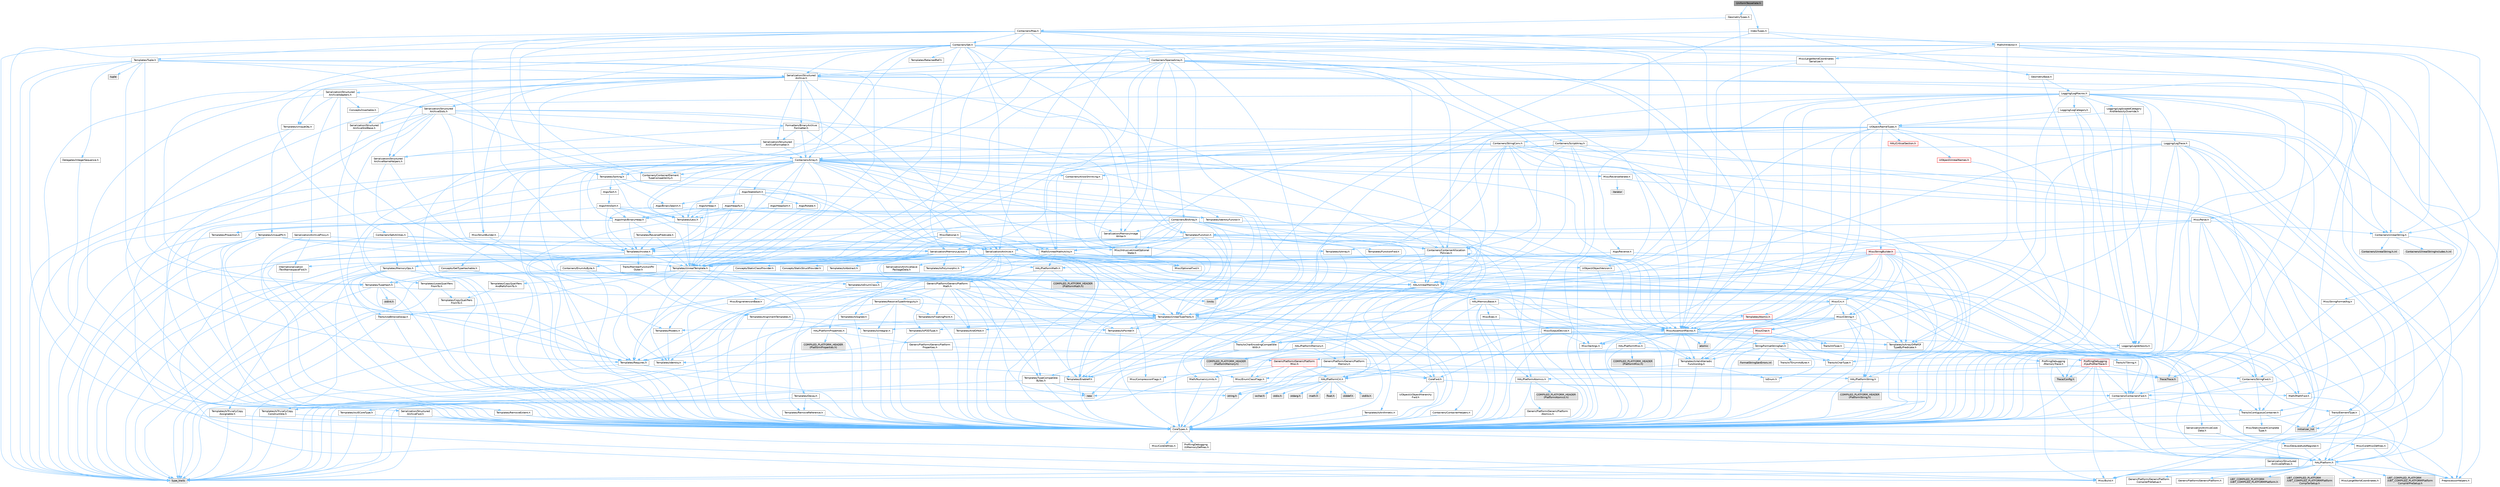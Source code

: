 digraph "UniformTessellate.h"
{
 // INTERACTIVE_SVG=YES
 // LATEX_PDF_SIZE
  bgcolor="transparent";
  edge [fontname=Helvetica,fontsize=10,labelfontname=Helvetica,labelfontsize=10];
  node [fontname=Helvetica,fontsize=10,shape=box,height=0.2,width=0.4];
  Node1 [id="Node000001",label="UniformTessellate.h",height=0.2,width=0.4,color="gray40", fillcolor="grey60", style="filled", fontcolor="black",tooltip=" "];
  Node1 -> Node2 [id="edge1_Node000001_Node000002",color="steelblue1",style="solid",tooltip=" "];
  Node2 [id="Node000002",label="GeometryTypes.h",height=0.2,width=0.4,color="grey40", fillcolor="white", style="filled",URL="$d3/dcd/GeometryTypes_8h.html",tooltip=" "];
  Node2 -> Node3 [id="edge2_Node000002_Node000003",color="steelblue1",style="solid",tooltip=" "];
  Node3 [id="Node000003",label="Containers/Map.h",height=0.2,width=0.4,color="grey40", fillcolor="white", style="filled",URL="$df/d79/Map_8h.html",tooltip=" "];
  Node3 -> Node4 [id="edge3_Node000003_Node000004",color="steelblue1",style="solid",tooltip=" "];
  Node4 [id="Node000004",label="CoreTypes.h",height=0.2,width=0.4,color="grey40", fillcolor="white", style="filled",URL="$dc/dec/CoreTypes_8h.html",tooltip=" "];
  Node4 -> Node5 [id="edge4_Node000004_Node000005",color="steelblue1",style="solid",tooltip=" "];
  Node5 [id="Node000005",label="HAL/Platform.h",height=0.2,width=0.4,color="grey40", fillcolor="white", style="filled",URL="$d9/dd0/Platform_8h.html",tooltip=" "];
  Node5 -> Node6 [id="edge5_Node000005_Node000006",color="steelblue1",style="solid",tooltip=" "];
  Node6 [id="Node000006",label="Misc/Build.h",height=0.2,width=0.4,color="grey40", fillcolor="white", style="filled",URL="$d3/dbb/Build_8h.html",tooltip=" "];
  Node5 -> Node7 [id="edge6_Node000005_Node000007",color="steelblue1",style="solid",tooltip=" "];
  Node7 [id="Node000007",label="Misc/LargeWorldCoordinates.h",height=0.2,width=0.4,color="grey40", fillcolor="white", style="filled",URL="$d2/dcb/LargeWorldCoordinates_8h.html",tooltip=" "];
  Node5 -> Node8 [id="edge7_Node000005_Node000008",color="steelblue1",style="solid",tooltip=" "];
  Node8 [id="Node000008",label="type_traits",height=0.2,width=0.4,color="grey60", fillcolor="#E0E0E0", style="filled",tooltip=" "];
  Node5 -> Node9 [id="edge8_Node000005_Node000009",color="steelblue1",style="solid",tooltip=" "];
  Node9 [id="Node000009",label="PreprocessorHelpers.h",height=0.2,width=0.4,color="grey40", fillcolor="white", style="filled",URL="$db/ddb/PreprocessorHelpers_8h.html",tooltip=" "];
  Node5 -> Node10 [id="edge9_Node000005_Node000010",color="steelblue1",style="solid",tooltip=" "];
  Node10 [id="Node000010",label="UBT_COMPILED_PLATFORM\l/UBT_COMPILED_PLATFORMPlatform\lCompilerPreSetup.h",height=0.2,width=0.4,color="grey60", fillcolor="#E0E0E0", style="filled",tooltip=" "];
  Node5 -> Node11 [id="edge10_Node000005_Node000011",color="steelblue1",style="solid",tooltip=" "];
  Node11 [id="Node000011",label="GenericPlatform/GenericPlatform\lCompilerPreSetup.h",height=0.2,width=0.4,color="grey40", fillcolor="white", style="filled",URL="$d9/dc8/GenericPlatformCompilerPreSetup_8h.html",tooltip=" "];
  Node5 -> Node12 [id="edge11_Node000005_Node000012",color="steelblue1",style="solid",tooltip=" "];
  Node12 [id="Node000012",label="GenericPlatform/GenericPlatform.h",height=0.2,width=0.4,color="grey40", fillcolor="white", style="filled",URL="$d6/d84/GenericPlatform_8h.html",tooltip=" "];
  Node5 -> Node13 [id="edge12_Node000005_Node000013",color="steelblue1",style="solid",tooltip=" "];
  Node13 [id="Node000013",label="UBT_COMPILED_PLATFORM\l/UBT_COMPILED_PLATFORMPlatform.h",height=0.2,width=0.4,color="grey60", fillcolor="#E0E0E0", style="filled",tooltip=" "];
  Node5 -> Node14 [id="edge13_Node000005_Node000014",color="steelblue1",style="solid",tooltip=" "];
  Node14 [id="Node000014",label="UBT_COMPILED_PLATFORM\l/UBT_COMPILED_PLATFORMPlatform\lCompilerSetup.h",height=0.2,width=0.4,color="grey60", fillcolor="#E0E0E0", style="filled",tooltip=" "];
  Node4 -> Node15 [id="edge14_Node000004_Node000015",color="steelblue1",style="solid",tooltip=" "];
  Node15 [id="Node000015",label="ProfilingDebugging\l/UMemoryDefines.h",height=0.2,width=0.4,color="grey40", fillcolor="white", style="filled",URL="$d2/da2/UMemoryDefines_8h.html",tooltip=" "];
  Node4 -> Node16 [id="edge15_Node000004_Node000016",color="steelblue1",style="solid",tooltip=" "];
  Node16 [id="Node000016",label="Misc/CoreMiscDefines.h",height=0.2,width=0.4,color="grey40", fillcolor="white", style="filled",URL="$da/d38/CoreMiscDefines_8h.html",tooltip=" "];
  Node16 -> Node5 [id="edge16_Node000016_Node000005",color="steelblue1",style="solid",tooltip=" "];
  Node16 -> Node9 [id="edge17_Node000016_Node000009",color="steelblue1",style="solid",tooltip=" "];
  Node4 -> Node17 [id="edge18_Node000004_Node000017",color="steelblue1",style="solid",tooltip=" "];
  Node17 [id="Node000017",label="Misc/CoreDefines.h",height=0.2,width=0.4,color="grey40", fillcolor="white", style="filled",URL="$d3/dd2/CoreDefines_8h.html",tooltip=" "];
  Node3 -> Node18 [id="edge19_Node000003_Node000018",color="steelblue1",style="solid",tooltip=" "];
  Node18 [id="Node000018",label="Algo/Reverse.h",height=0.2,width=0.4,color="grey40", fillcolor="white", style="filled",URL="$d5/d93/Reverse_8h.html",tooltip=" "];
  Node18 -> Node4 [id="edge20_Node000018_Node000004",color="steelblue1",style="solid",tooltip=" "];
  Node18 -> Node19 [id="edge21_Node000018_Node000019",color="steelblue1",style="solid",tooltip=" "];
  Node19 [id="Node000019",label="Templates/UnrealTemplate.h",height=0.2,width=0.4,color="grey40", fillcolor="white", style="filled",URL="$d4/d24/UnrealTemplate_8h.html",tooltip=" "];
  Node19 -> Node4 [id="edge22_Node000019_Node000004",color="steelblue1",style="solid",tooltip=" "];
  Node19 -> Node20 [id="edge23_Node000019_Node000020",color="steelblue1",style="solid",tooltip=" "];
  Node20 [id="Node000020",label="Templates/IsPointer.h",height=0.2,width=0.4,color="grey40", fillcolor="white", style="filled",URL="$d7/d05/IsPointer_8h.html",tooltip=" "];
  Node20 -> Node4 [id="edge24_Node000020_Node000004",color="steelblue1",style="solid",tooltip=" "];
  Node19 -> Node21 [id="edge25_Node000019_Node000021",color="steelblue1",style="solid",tooltip=" "];
  Node21 [id="Node000021",label="HAL/UnrealMemory.h",height=0.2,width=0.4,color="grey40", fillcolor="white", style="filled",URL="$d9/d96/UnrealMemory_8h.html",tooltip=" "];
  Node21 -> Node4 [id="edge26_Node000021_Node000004",color="steelblue1",style="solid",tooltip=" "];
  Node21 -> Node22 [id="edge27_Node000021_Node000022",color="steelblue1",style="solid",tooltip=" "];
  Node22 [id="Node000022",label="GenericPlatform/GenericPlatform\lMemory.h",height=0.2,width=0.4,color="grey40", fillcolor="white", style="filled",URL="$dd/d22/GenericPlatformMemory_8h.html",tooltip=" "];
  Node22 -> Node23 [id="edge28_Node000022_Node000023",color="steelblue1",style="solid",tooltip=" "];
  Node23 [id="Node000023",label="CoreFwd.h",height=0.2,width=0.4,color="grey40", fillcolor="white", style="filled",URL="$d1/d1e/CoreFwd_8h.html",tooltip=" "];
  Node23 -> Node4 [id="edge29_Node000023_Node000004",color="steelblue1",style="solid",tooltip=" "];
  Node23 -> Node24 [id="edge30_Node000023_Node000024",color="steelblue1",style="solid",tooltip=" "];
  Node24 [id="Node000024",label="Containers/ContainersFwd.h",height=0.2,width=0.4,color="grey40", fillcolor="white", style="filled",URL="$d4/d0a/ContainersFwd_8h.html",tooltip=" "];
  Node24 -> Node5 [id="edge31_Node000024_Node000005",color="steelblue1",style="solid",tooltip=" "];
  Node24 -> Node4 [id="edge32_Node000024_Node000004",color="steelblue1",style="solid",tooltip=" "];
  Node24 -> Node25 [id="edge33_Node000024_Node000025",color="steelblue1",style="solid",tooltip=" "];
  Node25 [id="Node000025",label="Traits/IsContiguousContainer.h",height=0.2,width=0.4,color="grey40", fillcolor="white", style="filled",URL="$d5/d3c/IsContiguousContainer_8h.html",tooltip=" "];
  Node25 -> Node4 [id="edge34_Node000025_Node000004",color="steelblue1",style="solid",tooltip=" "];
  Node25 -> Node26 [id="edge35_Node000025_Node000026",color="steelblue1",style="solid",tooltip=" "];
  Node26 [id="Node000026",label="Misc/StaticAssertComplete\lType.h",height=0.2,width=0.4,color="grey40", fillcolor="white", style="filled",URL="$d5/d4e/StaticAssertCompleteType_8h.html",tooltip=" "];
  Node25 -> Node27 [id="edge36_Node000025_Node000027",color="steelblue1",style="solid",tooltip=" "];
  Node27 [id="Node000027",label="initializer_list",height=0.2,width=0.4,color="grey60", fillcolor="#E0E0E0", style="filled",tooltip=" "];
  Node23 -> Node28 [id="edge37_Node000023_Node000028",color="steelblue1",style="solid",tooltip=" "];
  Node28 [id="Node000028",label="Math/MathFwd.h",height=0.2,width=0.4,color="grey40", fillcolor="white", style="filled",URL="$d2/d10/MathFwd_8h.html",tooltip=" "];
  Node28 -> Node5 [id="edge38_Node000028_Node000005",color="steelblue1",style="solid",tooltip=" "];
  Node23 -> Node29 [id="edge39_Node000023_Node000029",color="steelblue1",style="solid",tooltip=" "];
  Node29 [id="Node000029",label="UObject/UObjectHierarchy\lFwd.h",height=0.2,width=0.4,color="grey40", fillcolor="white", style="filled",URL="$d3/d13/UObjectHierarchyFwd_8h.html",tooltip=" "];
  Node22 -> Node4 [id="edge40_Node000022_Node000004",color="steelblue1",style="solid",tooltip=" "];
  Node22 -> Node30 [id="edge41_Node000022_Node000030",color="steelblue1",style="solid",tooltip=" "];
  Node30 [id="Node000030",label="HAL/PlatformString.h",height=0.2,width=0.4,color="grey40", fillcolor="white", style="filled",URL="$db/db5/PlatformString_8h.html",tooltip=" "];
  Node30 -> Node4 [id="edge42_Node000030_Node000004",color="steelblue1",style="solid",tooltip=" "];
  Node30 -> Node31 [id="edge43_Node000030_Node000031",color="steelblue1",style="solid",tooltip=" "];
  Node31 [id="Node000031",label="COMPILED_PLATFORM_HEADER\l(PlatformString.h)",height=0.2,width=0.4,color="grey60", fillcolor="#E0E0E0", style="filled",tooltip=" "];
  Node22 -> Node32 [id="edge44_Node000022_Node000032",color="steelblue1",style="solid",tooltip=" "];
  Node32 [id="Node000032",label="string.h",height=0.2,width=0.4,color="grey60", fillcolor="#E0E0E0", style="filled",tooltip=" "];
  Node22 -> Node33 [id="edge45_Node000022_Node000033",color="steelblue1",style="solid",tooltip=" "];
  Node33 [id="Node000033",label="wchar.h",height=0.2,width=0.4,color="grey60", fillcolor="#E0E0E0", style="filled",tooltip=" "];
  Node21 -> Node34 [id="edge46_Node000021_Node000034",color="steelblue1",style="solid",tooltip=" "];
  Node34 [id="Node000034",label="HAL/MemoryBase.h",height=0.2,width=0.4,color="grey40", fillcolor="white", style="filled",URL="$d6/d9f/MemoryBase_8h.html",tooltip=" "];
  Node34 -> Node4 [id="edge47_Node000034_Node000004",color="steelblue1",style="solid",tooltip=" "];
  Node34 -> Node35 [id="edge48_Node000034_Node000035",color="steelblue1",style="solid",tooltip=" "];
  Node35 [id="Node000035",label="HAL/PlatformAtomics.h",height=0.2,width=0.4,color="grey40", fillcolor="white", style="filled",URL="$d3/d36/PlatformAtomics_8h.html",tooltip=" "];
  Node35 -> Node4 [id="edge49_Node000035_Node000004",color="steelblue1",style="solid",tooltip=" "];
  Node35 -> Node36 [id="edge50_Node000035_Node000036",color="steelblue1",style="solid",tooltip=" "];
  Node36 [id="Node000036",label="GenericPlatform/GenericPlatform\lAtomics.h",height=0.2,width=0.4,color="grey40", fillcolor="white", style="filled",URL="$da/d72/GenericPlatformAtomics_8h.html",tooltip=" "];
  Node36 -> Node4 [id="edge51_Node000036_Node000004",color="steelblue1",style="solid",tooltip=" "];
  Node35 -> Node37 [id="edge52_Node000035_Node000037",color="steelblue1",style="solid",tooltip=" "];
  Node37 [id="Node000037",label="COMPILED_PLATFORM_HEADER\l(PlatformAtomics.h)",height=0.2,width=0.4,color="grey60", fillcolor="#E0E0E0", style="filled",tooltip=" "];
  Node34 -> Node38 [id="edge53_Node000034_Node000038",color="steelblue1",style="solid",tooltip=" "];
  Node38 [id="Node000038",label="HAL/PlatformCrt.h",height=0.2,width=0.4,color="grey40", fillcolor="white", style="filled",URL="$d8/d75/PlatformCrt_8h.html",tooltip=" "];
  Node38 -> Node39 [id="edge54_Node000038_Node000039",color="steelblue1",style="solid",tooltip=" "];
  Node39 [id="Node000039",label="new",height=0.2,width=0.4,color="grey60", fillcolor="#E0E0E0", style="filled",tooltip=" "];
  Node38 -> Node33 [id="edge55_Node000038_Node000033",color="steelblue1",style="solid",tooltip=" "];
  Node38 -> Node40 [id="edge56_Node000038_Node000040",color="steelblue1",style="solid",tooltip=" "];
  Node40 [id="Node000040",label="stddef.h",height=0.2,width=0.4,color="grey60", fillcolor="#E0E0E0", style="filled",tooltip=" "];
  Node38 -> Node41 [id="edge57_Node000038_Node000041",color="steelblue1",style="solid",tooltip=" "];
  Node41 [id="Node000041",label="stdlib.h",height=0.2,width=0.4,color="grey60", fillcolor="#E0E0E0", style="filled",tooltip=" "];
  Node38 -> Node42 [id="edge58_Node000038_Node000042",color="steelblue1",style="solid",tooltip=" "];
  Node42 [id="Node000042",label="stdio.h",height=0.2,width=0.4,color="grey60", fillcolor="#E0E0E0", style="filled",tooltip=" "];
  Node38 -> Node43 [id="edge59_Node000038_Node000043",color="steelblue1",style="solid",tooltip=" "];
  Node43 [id="Node000043",label="stdarg.h",height=0.2,width=0.4,color="grey60", fillcolor="#E0E0E0", style="filled",tooltip=" "];
  Node38 -> Node44 [id="edge60_Node000038_Node000044",color="steelblue1",style="solid",tooltip=" "];
  Node44 [id="Node000044",label="math.h",height=0.2,width=0.4,color="grey60", fillcolor="#E0E0E0", style="filled",tooltip=" "];
  Node38 -> Node45 [id="edge61_Node000038_Node000045",color="steelblue1",style="solid",tooltip=" "];
  Node45 [id="Node000045",label="float.h",height=0.2,width=0.4,color="grey60", fillcolor="#E0E0E0", style="filled",tooltip=" "];
  Node38 -> Node32 [id="edge62_Node000038_Node000032",color="steelblue1",style="solid",tooltip=" "];
  Node34 -> Node46 [id="edge63_Node000034_Node000046",color="steelblue1",style="solid",tooltip=" "];
  Node46 [id="Node000046",label="Misc/Exec.h",height=0.2,width=0.4,color="grey40", fillcolor="white", style="filled",URL="$de/ddb/Exec_8h.html",tooltip=" "];
  Node46 -> Node4 [id="edge64_Node000046_Node000004",color="steelblue1",style="solid",tooltip=" "];
  Node46 -> Node47 [id="edge65_Node000046_Node000047",color="steelblue1",style="solid",tooltip=" "];
  Node47 [id="Node000047",label="Misc/AssertionMacros.h",height=0.2,width=0.4,color="grey40", fillcolor="white", style="filled",URL="$d0/dfa/AssertionMacros_8h.html",tooltip=" "];
  Node47 -> Node4 [id="edge66_Node000047_Node000004",color="steelblue1",style="solid",tooltip=" "];
  Node47 -> Node5 [id="edge67_Node000047_Node000005",color="steelblue1",style="solid",tooltip=" "];
  Node47 -> Node48 [id="edge68_Node000047_Node000048",color="steelblue1",style="solid",tooltip=" "];
  Node48 [id="Node000048",label="HAL/PlatformMisc.h",height=0.2,width=0.4,color="grey40", fillcolor="white", style="filled",URL="$d0/df5/PlatformMisc_8h.html",tooltip=" "];
  Node48 -> Node4 [id="edge69_Node000048_Node000004",color="steelblue1",style="solid",tooltip=" "];
  Node48 -> Node49 [id="edge70_Node000048_Node000049",color="steelblue1",style="solid",tooltip=" "];
  Node49 [id="Node000049",label="GenericPlatform/GenericPlatform\lMisc.h",height=0.2,width=0.4,color="red", fillcolor="#FFF0F0", style="filled",URL="$db/d9a/GenericPlatformMisc_8h.html",tooltip=" "];
  Node49 -> Node50 [id="edge71_Node000049_Node000050",color="steelblue1",style="solid",tooltip=" "];
  Node50 [id="Node000050",label="Containers/StringFwd.h",height=0.2,width=0.4,color="grey40", fillcolor="white", style="filled",URL="$df/d37/StringFwd_8h.html",tooltip=" "];
  Node50 -> Node4 [id="edge72_Node000050_Node000004",color="steelblue1",style="solid",tooltip=" "];
  Node50 -> Node51 [id="edge73_Node000050_Node000051",color="steelblue1",style="solid",tooltip=" "];
  Node51 [id="Node000051",label="Traits/ElementType.h",height=0.2,width=0.4,color="grey40", fillcolor="white", style="filled",URL="$d5/d4f/ElementType_8h.html",tooltip=" "];
  Node51 -> Node5 [id="edge74_Node000051_Node000005",color="steelblue1",style="solid",tooltip=" "];
  Node51 -> Node27 [id="edge75_Node000051_Node000027",color="steelblue1",style="solid",tooltip=" "];
  Node51 -> Node8 [id="edge76_Node000051_Node000008",color="steelblue1",style="solid",tooltip=" "];
  Node50 -> Node25 [id="edge77_Node000050_Node000025",color="steelblue1",style="solid",tooltip=" "];
  Node49 -> Node23 [id="edge78_Node000049_Node000023",color="steelblue1",style="solid",tooltip=" "];
  Node49 -> Node4 [id="edge79_Node000049_Node000004",color="steelblue1",style="solid",tooltip=" "];
  Node49 -> Node38 [id="edge80_Node000049_Node000038",color="steelblue1",style="solid",tooltip=" "];
  Node49 -> Node53 [id="edge81_Node000049_Node000053",color="steelblue1",style="solid",tooltip=" "];
  Node53 [id="Node000053",label="Math/NumericLimits.h",height=0.2,width=0.4,color="grey40", fillcolor="white", style="filled",URL="$df/d1b/NumericLimits_8h.html",tooltip=" "];
  Node53 -> Node4 [id="edge82_Node000053_Node000004",color="steelblue1",style="solid",tooltip=" "];
  Node49 -> Node54 [id="edge83_Node000049_Node000054",color="steelblue1",style="solid",tooltip=" "];
  Node54 [id="Node000054",label="Misc/CompressionFlags.h",height=0.2,width=0.4,color="grey40", fillcolor="white", style="filled",URL="$d9/d76/CompressionFlags_8h.html",tooltip=" "];
  Node49 -> Node55 [id="edge84_Node000049_Node000055",color="steelblue1",style="solid",tooltip=" "];
  Node55 [id="Node000055",label="Misc/EnumClassFlags.h",height=0.2,width=0.4,color="grey40", fillcolor="white", style="filled",URL="$d8/de7/EnumClassFlags_8h.html",tooltip=" "];
  Node48 -> Node58 [id="edge85_Node000048_Node000058",color="steelblue1",style="solid",tooltip=" "];
  Node58 [id="Node000058",label="COMPILED_PLATFORM_HEADER\l(PlatformMisc.h)",height=0.2,width=0.4,color="grey60", fillcolor="#E0E0E0", style="filled",tooltip=" "];
  Node48 -> Node59 [id="edge86_Node000048_Node000059",color="steelblue1",style="solid",tooltip=" "];
  Node59 [id="Node000059",label="ProfilingDebugging\l/CpuProfilerTrace.h",height=0.2,width=0.4,color="red", fillcolor="#FFF0F0", style="filled",URL="$da/dcb/CpuProfilerTrace_8h.html",tooltip=" "];
  Node59 -> Node4 [id="edge87_Node000059_Node000004",color="steelblue1",style="solid",tooltip=" "];
  Node59 -> Node24 [id="edge88_Node000059_Node000024",color="steelblue1",style="solid",tooltip=" "];
  Node59 -> Node35 [id="edge89_Node000059_Node000035",color="steelblue1",style="solid",tooltip=" "];
  Node59 -> Node9 [id="edge90_Node000059_Node000009",color="steelblue1",style="solid",tooltip=" "];
  Node59 -> Node6 [id="edge91_Node000059_Node000006",color="steelblue1",style="solid",tooltip=" "];
  Node59 -> Node60 [id="edge92_Node000059_Node000060",color="steelblue1",style="solid",tooltip=" "];
  Node60 [id="Node000060",label="Trace/Config.h",height=0.2,width=0.4,color="grey60", fillcolor="#E0E0E0", style="filled",tooltip=" "];
  Node59 -> Node63 [id="edge93_Node000059_Node000063",color="steelblue1",style="solid",tooltip=" "];
  Node63 [id="Node000063",label="Trace/Trace.h",height=0.2,width=0.4,color="grey60", fillcolor="#E0E0E0", style="filled",tooltip=" "];
  Node47 -> Node9 [id="edge94_Node000047_Node000009",color="steelblue1",style="solid",tooltip=" "];
  Node47 -> Node64 [id="edge95_Node000047_Node000064",color="steelblue1",style="solid",tooltip=" "];
  Node64 [id="Node000064",label="Templates/EnableIf.h",height=0.2,width=0.4,color="grey40", fillcolor="white", style="filled",URL="$d7/d60/EnableIf_8h.html",tooltip=" "];
  Node64 -> Node4 [id="edge96_Node000064_Node000004",color="steelblue1",style="solid",tooltip=" "];
  Node47 -> Node65 [id="edge97_Node000047_Node000065",color="steelblue1",style="solid",tooltip=" "];
  Node65 [id="Node000065",label="Templates/IsArrayOrRefOf\lTypeByPredicate.h",height=0.2,width=0.4,color="grey40", fillcolor="white", style="filled",URL="$d6/da1/IsArrayOrRefOfTypeByPredicate_8h.html",tooltip=" "];
  Node65 -> Node4 [id="edge98_Node000065_Node000004",color="steelblue1",style="solid",tooltip=" "];
  Node47 -> Node66 [id="edge99_Node000047_Node000066",color="steelblue1",style="solid",tooltip=" "];
  Node66 [id="Node000066",label="Templates/IsValidVariadic\lFunctionArg.h",height=0.2,width=0.4,color="grey40", fillcolor="white", style="filled",URL="$d0/dc8/IsValidVariadicFunctionArg_8h.html",tooltip=" "];
  Node66 -> Node4 [id="edge100_Node000066_Node000004",color="steelblue1",style="solid",tooltip=" "];
  Node66 -> Node67 [id="edge101_Node000066_Node000067",color="steelblue1",style="solid",tooltip=" "];
  Node67 [id="Node000067",label="IsEnum.h",height=0.2,width=0.4,color="grey40", fillcolor="white", style="filled",URL="$d4/de5/IsEnum_8h.html",tooltip=" "];
  Node66 -> Node8 [id="edge102_Node000066_Node000008",color="steelblue1",style="solid",tooltip=" "];
  Node47 -> Node68 [id="edge103_Node000047_Node000068",color="steelblue1",style="solid",tooltip=" "];
  Node68 [id="Node000068",label="Traits/IsCharEncodingCompatible\lWith.h",height=0.2,width=0.4,color="grey40", fillcolor="white", style="filled",URL="$df/dd1/IsCharEncodingCompatibleWith_8h.html",tooltip=" "];
  Node68 -> Node8 [id="edge104_Node000068_Node000008",color="steelblue1",style="solid",tooltip=" "];
  Node68 -> Node69 [id="edge105_Node000068_Node000069",color="steelblue1",style="solid",tooltip=" "];
  Node69 [id="Node000069",label="Traits/IsCharType.h",height=0.2,width=0.4,color="grey40", fillcolor="white", style="filled",URL="$db/d51/IsCharType_8h.html",tooltip=" "];
  Node69 -> Node4 [id="edge106_Node000069_Node000004",color="steelblue1",style="solid",tooltip=" "];
  Node47 -> Node70 [id="edge107_Node000047_Node000070",color="steelblue1",style="solid",tooltip=" "];
  Node70 [id="Node000070",label="Misc/VarArgs.h",height=0.2,width=0.4,color="grey40", fillcolor="white", style="filled",URL="$d5/d6f/VarArgs_8h.html",tooltip=" "];
  Node70 -> Node4 [id="edge108_Node000070_Node000004",color="steelblue1",style="solid",tooltip=" "];
  Node47 -> Node71 [id="edge109_Node000047_Node000071",color="steelblue1",style="solid",tooltip=" "];
  Node71 [id="Node000071",label="String/FormatStringSan.h",height=0.2,width=0.4,color="grey40", fillcolor="white", style="filled",URL="$d3/d8b/FormatStringSan_8h.html",tooltip=" "];
  Node71 -> Node8 [id="edge110_Node000071_Node000008",color="steelblue1",style="solid",tooltip=" "];
  Node71 -> Node4 [id="edge111_Node000071_Node000004",color="steelblue1",style="solid",tooltip=" "];
  Node71 -> Node72 [id="edge112_Node000071_Node000072",color="steelblue1",style="solid",tooltip=" "];
  Node72 [id="Node000072",label="Templates/Requires.h",height=0.2,width=0.4,color="grey40", fillcolor="white", style="filled",URL="$dc/d96/Requires_8h.html",tooltip=" "];
  Node72 -> Node64 [id="edge113_Node000072_Node000064",color="steelblue1",style="solid",tooltip=" "];
  Node72 -> Node8 [id="edge114_Node000072_Node000008",color="steelblue1",style="solid",tooltip=" "];
  Node71 -> Node73 [id="edge115_Node000071_Node000073",color="steelblue1",style="solid",tooltip=" "];
  Node73 [id="Node000073",label="Templates/Identity.h",height=0.2,width=0.4,color="grey40", fillcolor="white", style="filled",URL="$d0/dd5/Identity_8h.html",tooltip=" "];
  Node71 -> Node66 [id="edge116_Node000071_Node000066",color="steelblue1",style="solid",tooltip=" "];
  Node71 -> Node69 [id="edge117_Node000071_Node000069",color="steelblue1",style="solid",tooltip=" "];
  Node71 -> Node74 [id="edge118_Node000071_Node000074",color="steelblue1",style="solid",tooltip=" "];
  Node74 [id="Node000074",label="Traits/IsTEnumAsByte.h",height=0.2,width=0.4,color="grey40", fillcolor="white", style="filled",URL="$d1/de6/IsTEnumAsByte_8h.html",tooltip=" "];
  Node71 -> Node75 [id="edge119_Node000071_Node000075",color="steelblue1",style="solid",tooltip=" "];
  Node75 [id="Node000075",label="Traits/IsTString.h",height=0.2,width=0.4,color="grey40", fillcolor="white", style="filled",URL="$d0/df8/IsTString_8h.html",tooltip=" "];
  Node75 -> Node24 [id="edge120_Node000075_Node000024",color="steelblue1",style="solid",tooltip=" "];
  Node71 -> Node24 [id="edge121_Node000071_Node000024",color="steelblue1",style="solid",tooltip=" "];
  Node71 -> Node76 [id="edge122_Node000071_Node000076",color="steelblue1",style="solid",tooltip=" "];
  Node76 [id="Node000076",label="FormatStringSanErrors.inl",height=0.2,width=0.4,color="grey60", fillcolor="#E0E0E0", style="filled",tooltip=" "];
  Node47 -> Node77 [id="edge123_Node000047_Node000077",color="steelblue1",style="solid",tooltip=" "];
  Node77 [id="Node000077",label="atomic",height=0.2,width=0.4,color="grey60", fillcolor="#E0E0E0", style="filled",tooltip=" "];
  Node34 -> Node78 [id="edge124_Node000034_Node000078",color="steelblue1",style="solid",tooltip=" "];
  Node78 [id="Node000078",label="Misc/OutputDevice.h",height=0.2,width=0.4,color="grey40", fillcolor="white", style="filled",URL="$d7/d32/OutputDevice_8h.html",tooltip=" "];
  Node78 -> Node23 [id="edge125_Node000078_Node000023",color="steelblue1",style="solid",tooltip=" "];
  Node78 -> Node4 [id="edge126_Node000078_Node000004",color="steelblue1",style="solid",tooltip=" "];
  Node78 -> Node79 [id="edge127_Node000078_Node000079",color="steelblue1",style="solid",tooltip=" "];
  Node79 [id="Node000079",label="Logging/LogVerbosity.h",height=0.2,width=0.4,color="grey40", fillcolor="white", style="filled",URL="$d2/d8f/LogVerbosity_8h.html",tooltip=" "];
  Node79 -> Node4 [id="edge128_Node000079_Node000004",color="steelblue1",style="solid",tooltip=" "];
  Node78 -> Node70 [id="edge129_Node000078_Node000070",color="steelblue1",style="solid",tooltip=" "];
  Node78 -> Node65 [id="edge130_Node000078_Node000065",color="steelblue1",style="solid",tooltip=" "];
  Node78 -> Node66 [id="edge131_Node000078_Node000066",color="steelblue1",style="solid",tooltip=" "];
  Node78 -> Node68 [id="edge132_Node000078_Node000068",color="steelblue1",style="solid",tooltip=" "];
  Node34 -> Node80 [id="edge133_Node000034_Node000080",color="steelblue1",style="solid",tooltip=" "];
  Node80 [id="Node000080",label="Templates/Atomic.h",height=0.2,width=0.4,color="red", fillcolor="#FFF0F0", style="filled",URL="$d3/d91/Atomic_8h.html",tooltip=" "];
  Node80 -> Node83 [id="edge134_Node000080_Node000083",color="steelblue1",style="solid",tooltip=" "];
  Node83 [id="Node000083",label="Templates/IsIntegral.h",height=0.2,width=0.4,color="grey40", fillcolor="white", style="filled",URL="$da/d64/IsIntegral_8h.html",tooltip=" "];
  Node83 -> Node4 [id="edge135_Node000083_Node000004",color="steelblue1",style="solid",tooltip=" "];
  Node80 -> Node88 [id="edge136_Node000080_Node000088",color="steelblue1",style="solid",tooltip=" "];
  Node88 [id="Node000088",label="Traits/IntType.h",height=0.2,width=0.4,color="grey40", fillcolor="white", style="filled",URL="$d7/deb/IntType_8h.html",tooltip=" "];
  Node88 -> Node5 [id="edge137_Node000088_Node000005",color="steelblue1",style="solid",tooltip=" "];
  Node80 -> Node77 [id="edge138_Node000080_Node000077",color="steelblue1",style="solid",tooltip=" "];
  Node21 -> Node89 [id="edge139_Node000021_Node000089",color="steelblue1",style="solid",tooltip=" "];
  Node89 [id="Node000089",label="HAL/PlatformMemory.h",height=0.2,width=0.4,color="grey40", fillcolor="white", style="filled",URL="$de/d68/PlatformMemory_8h.html",tooltip=" "];
  Node89 -> Node4 [id="edge140_Node000089_Node000004",color="steelblue1",style="solid",tooltip=" "];
  Node89 -> Node22 [id="edge141_Node000089_Node000022",color="steelblue1",style="solid",tooltip=" "];
  Node89 -> Node90 [id="edge142_Node000089_Node000090",color="steelblue1",style="solid",tooltip=" "];
  Node90 [id="Node000090",label="COMPILED_PLATFORM_HEADER\l(PlatformMemory.h)",height=0.2,width=0.4,color="grey60", fillcolor="#E0E0E0", style="filled",tooltip=" "];
  Node21 -> Node91 [id="edge143_Node000021_Node000091",color="steelblue1",style="solid",tooltip=" "];
  Node91 [id="Node000091",label="ProfilingDebugging\l/MemoryTrace.h",height=0.2,width=0.4,color="grey40", fillcolor="white", style="filled",URL="$da/dd7/MemoryTrace_8h.html",tooltip=" "];
  Node91 -> Node5 [id="edge144_Node000091_Node000005",color="steelblue1",style="solid",tooltip=" "];
  Node91 -> Node55 [id="edge145_Node000091_Node000055",color="steelblue1",style="solid",tooltip=" "];
  Node91 -> Node60 [id="edge146_Node000091_Node000060",color="steelblue1",style="solid",tooltip=" "];
  Node91 -> Node63 [id="edge147_Node000091_Node000063",color="steelblue1",style="solid",tooltip=" "];
  Node21 -> Node20 [id="edge148_Node000021_Node000020",color="steelblue1",style="solid",tooltip=" "];
  Node19 -> Node92 [id="edge149_Node000019_Node000092",color="steelblue1",style="solid",tooltip=" "];
  Node92 [id="Node000092",label="Templates/CopyQualifiers\lAndRefsFromTo.h",height=0.2,width=0.4,color="grey40", fillcolor="white", style="filled",URL="$d3/db3/CopyQualifiersAndRefsFromTo_8h.html",tooltip=" "];
  Node92 -> Node93 [id="edge150_Node000092_Node000093",color="steelblue1",style="solid",tooltip=" "];
  Node93 [id="Node000093",label="Templates/CopyQualifiers\lFromTo.h",height=0.2,width=0.4,color="grey40", fillcolor="white", style="filled",URL="$d5/db4/CopyQualifiersFromTo_8h.html",tooltip=" "];
  Node19 -> Node94 [id="edge151_Node000019_Node000094",color="steelblue1",style="solid",tooltip=" "];
  Node94 [id="Node000094",label="Templates/UnrealTypeTraits.h",height=0.2,width=0.4,color="grey40", fillcolor="white", style="filled",URL="$d2/d2d/UnrealTypeTraits_8h.html",tooltip=" "];
  Node94 -> Node4 [id="edge152_Node000094_Node000004",color="steelblue1",style="solid",tooltip=" "];
  Node94 -> Node20 [id="edge153_Node000094_Node000020",color="steelblue1",style="solid",tooltip=" "];
  Node94 -> Node47 [id="edge154_Node000094_Node000047",color="steelblue1",style="solid",tooltip=" "];
  Node94 -> Node85 [id="edge155_Node000094_Node000085",color="steelblue1",style="solid",tooltip=" "];
  Node85 [id="Node000085",label="Templates/AndOrNot.h",height=0.2,width=0.4,color="grey40", fillcolor="white", style="filled",URL="$db/d0a/AndOrNot_8h.html",tooltip=" "];
  Node85 -> Node4 [id="edge156_Node000085_Node000004",color="steelblue1",style="solid",tooltip=" "];
  Node94 -> Node64 [id="edge157_Node000094_Node000064",color="steelblue1",style="solid",tooltip=" "];
  Node94 -> Node95 [id="edge158_Node000094_Node000095",color="steelblue1",style="solid",tooltip=" "];
  Node95 [id="Node000095",label="Templates/IsArithmetic.h",height=0.2,width=0.4,color="grey40", fillcolor="white", style="filled",URL="$d2/d5d/IsArithmetic_8h.html",tooltip=" "];
  Node95 -> Node4 [id="edge159_Node000095_Node000004",color="steelblue1",style="solid",tooltip=" "];
  Node94 -> Node67 [id="edge160_Node000094_Node000067",color="steelblue1",style="solid",tooltip=" "];
  Node94 -> Node96 [id="edge161_Node000094_Node000096",color="steelblue1",style="solid",tooltip=" "];
  Node96 [id="Node000096",label="Templates/Models.h",height=0.2,width=0.4,color="grey40", fillcolor="white", style="filled",URL="$d3/d0c/Models_8h.html",tooltip=" "];
  Node96 -> Node73 [id="edge162_Node000096_Node000073",color="steelblue1",style="solid",tooltip=" "];
  Node94 -> Node97 [id="edge163_Node000094_Node000097",color="steelblue1",style="solid",tooltip=" "];
  Node97 [id="Node000097",label="Templates/IsPODType.h",height=0.2,width=0.4,color="grey40", fillcolor="white", style="filled",URL="$d7/db1/IsPODType_8h.html",tooltip=" "];
  Node97 -> Node4 [id="edge164_Node000097_Node000004",color="steelblue1",style="solid",tooltip=" "];
  Node94 -> Node98 [id="edge165_Node000094_Node000098",color="steelblue1",style="solid",tooltip=" "];
  Node98 [id="Node000098",label="Templates/IsUECoreType.h",height=0.2,width=0.4,color="grey40", fillcolor="white", style="filled",URL="$d1/db8/IsUECoreType_8h.html",tooltip=" "];
  Node98 -> Node4 [id="edge166_Node000098_Node000004",color="steelblue1",style="solid",tooltip=" "];
  Node98 -> Node8 [id="edge167_Node000098_Node000008",color="steelblue1",style="solid",tooltip=" "];
  Node94 -> Node86 [id="edge168_Node000094_Node000086",color="steelblue1",style="solid",tooltip=" "];
  Node86 [id="Node000086",label="Templates/IsTriviallyCopy\lConstructible.h",height=0.2,width=0.4,color="grey40", fillcolor="white", style="filled",URL="$d3/d78/IsTriviallyCopyConstructible_8h.html",tooltip=" "];
  Node86 -> Node4 [id="edge169_Node000086_Node000004",color="steelblue1",style="solid",tooltip=" "];
  Node86 -> Node8 [id="edge170_Node000086_Node000008",color="steelblue1",style="solid",tooltip=" "];
  Node19 -> Node99 [id="edge171_Node000019_Node000099",color="steelblue1",style="solid",tooltip=" "];
  Node99 [id="Node000099",label="Templates/RemoveReference.h",height=0.2,width=0.4,color="grey40", fillcolor="white", style="filled",URL="$da/dbe/RemoveReference_8h.html",tooltip=" "];
  Node99 -> Node4 [id="edge172_Node000099_Node000004",color="steelblue1",style="solid",tooltip=" "];
  Node19 -> Node72 [id="edge173_Node000019_Node000072",color="steelblue1",style="solid",tooltip=" "];
  Node19 -> Node100 [id="edge174_Node000019_Node000100",color="steelblue1",style="solid",tooltip=" "];
  Node100 [id="Node000100",label="Templates/TypeCompatible\lBytes.h",height=0.2,width=0.4,color="grey40", fillcolor="white", style="filled",URL="$df/d0a/TypeCompatibleBytes_8h.html",tooltip=" "];
  Node100 -> Node4 [id="edge175_Node000100_Node000004",color="steelblue1",style="solid",tooltip=" "];
  Node100 -> Node32 [id="edge176_Node000100_Node000032",color="steelblue1",style="solid",tooltip=" "];
  Node100 -> Node39 [id="edge177_Node000100_Node000039",color="steelblue1",style="solid",tooltip=" "];
  Node100 -> Node8 [id="edge178_Node000100_Node000008",color="steelblue1",style="solid",tooltip=" "];
  Node19 -> Node73 [id="edge179_Node000019_Node000073",color="steelblue1",style="solid",tooltip=" "];
  Node19 -> Node25 [id="edge180_Node000019_Node000025",color="steelblue1",style="solid",tooltip=" "];
  Node19 -> Node101 [id="edge181_Node000019_Node000101",color="steelblue1",style="solid",tooltip=" "];
  Node101 [id="Node000101",label="Traits/UseBitwiseSwap.h",height=0.2,width=0.4,color="grey40", fillcolor="white", style="filled",URL="$db/df3/UseBitwiseSwap_8h.html",tooltip=" "];
  Node101 -> Node4 [id="edge182_Node000101_Node000004",color="steelblue1",style="solid",tooltip=" "];
  Node101 -> Node8 [id="edge183_Node000101_Node000008",color="steelblue1",style="solid",tooltip=" "];
  Node19 -> Node8 [id="edge184_Node000019_Node000008",color="steelblue1",style="solid",tooltip=" "];
  Node3 -> Node102 [id="edge185_Node000003_Node000102",color="steelblue1",style="solid",tooltip=" "];
  Node102 [id="Node000102",label="Containers/ContainerElement\lTypeCompatibility.h",height=0.2,width=0.4,color="grey40", fillcolor="white", style="filled",URL="$df/ddf/ContainerElementTypeCompatibility_8h.html",tooltip=" "];
  Node102 -> Node4 [id="edge186_Node000102_Node000004",color="steelblue1",style="solid",tooltip=" "];
  Node102 -> Node94 [id="edge187_Node000102_Node000094",color="steelblue1",style="solid",tooltip=" "];
  Node3 -> Node103 [id="edge188_Node000003_Node000103",color="steelblue1",style="solid",tooltip=" "];
  Node103 [id="Node000103",label="Containers/Set.h",height=0.2,width=0.4,color="grey40", fillcolor="white", style="filled",URL="$d4/d45/Set_8h.html",tooltip=" "];
  Node103 -> Node104 [id="edge189_Node000103_Node000104",color="steelblue1",style="solid",tooltip=" "];
  Node104 [id="Node000104",label="Containers/ContainerAllocation\lPolicies.h",height=0.2,width=0.4,color="grey40", fillcolor="white", style="filled",URL="$d7/dff/ContainerAllocationPolicies_8h.html",tooltip=" "];
  Node104 -> Node4 [id="edge190_Node000104_Node000004",color="steelblue1",style="solid",tooltip=" "];
  Node104 -> Node105 [id="edge191_Node000104_Node000105",color="steelblue1",style="solid",tooltip=" "];
  Node105 [id="Node000105",label="Containers/ContainerHelpers.h",height=0.2,width=0.4,color="grey40", fillcolor="white", style="filled",URL="$d7/d33/ContainerHelpers_8h.html",tooltip=" "];
  Node105 -> Node4 [id="edge192_Node000105_Node000004",color="steelblue1",style="solid",tooltip=" "];
  Node104 -> Node104 [id="edge193_Node000104_Node000104",color="steelblue1",style="solid",tooltip=" "];
  Node104 -> Node106 [id="edge194_Node000104_Node000106",color="steelblue1",style="solid",tooltip=" "];
  Node106 [id="Node000106",label="HAL/PlatformMath.h",height=0.2,width=0.4,color="grey40", fillcolor="white", style="filled",URL="$dc/d53/PlatformMath_8h.html",tooltip=" "];
  Node106 -> Node4 [id="edge195_Node000106_Node000004",color="steelblue1",style="solid",tooltip=" "];
  Node106 -> Node107 [id="edge196_Node000106_Node000107",color="steelblue1",style="solid",tooltip=" "];
  Node107 [id="Node000107",label="GenericPlatform/GenericPlatform\lMath.h",height=0.2,width=0.4,color="grey40", fillcolor="white", style="filled",URL="$d5/d79/GenericPlatformMath_8h.html",tooltip=" "];
  Node107 -> Node4 [id="edge197_Node000107_Node000004",color="steelblue1",style="solid",tooltip=" "];
  Node107 -> Node24 [id="edge198_Node000107_Node000024",color="steelblue1",style="solid",tooltip=" "];
  Node107 -> Node38 [id="edge199_Node000107_Node000038",color="steelblue1",style="solid",tooltip=" "];
  Node107 -> Node85 [id="edge200_Node000107_Node000085",color="steelblue1",style="solid",tooltip=" "];
  Node107 -> Node108 [id="edge201_Node000107_Node000108",color="steelblue1",style="solid",tooltip=" "];
  Node108 [id="Node000108",label="Templates/Decay.h",height=0.2,width=0.4,color="grey40", fillcolor="white", style="filled",URL="$dd/d0f/Decay_8h.html",tooltip=" "];
  Node108 -> Node4 [id="edge202_Node000108_Node000004",color="steelblue1",style="solid",tooltip=" "];
  Node108 -> Node99 [id="edge203_Node000108_Node000099",color="steelblue1",style="solid",tooltip=" "];
  Node108 -> Node8 [id="edge204_Node000108_Node000008",color="steelblue1",style="solid",tooltip=" "];
  Node107 -> Node109 [id="edge205_Node000107_Node000109",color="steelblue1",style="solid",tooltip=" "];
  Node109 [id="Node000109",label="Templates/IsFloatingPoint.h",height=0.2,width=0.4,color="grey40", fillcolor="white", style="filled",URL="$d3/d11/IsFloatingPoint_8h.html",tooltip=" "];
  Node109 -> Node4 [id="edge206_Node000109_Node000004",color="steelblue1",style="solid",tooltip=" "];
  Node107 -> Node94 [id="edge207_Node000107_Node000094",color="steelblue1",style="solid",tooltip=" "];
  Node107 -> Node72 [id="edge208_Node000107_Node000072",color="steelblue1",style="solid",tooltip=" "];
  Node107 -> Node110 [id="edge209_Node000107_Node000110",color="steelblue1",style="solid",tooltip=" "];
  Node110 [id="Node000110",label="Templates/ResolveTypeAmbiguity.h",height=0.2,width=0.4,color="grey40", fillcolor="white", style="filled",URL="$df/d1f/ResolveTypeAmbiguity_8h.html",tooltip=" "];
  Node110 -> Node4 [id="edge210_Node000110_Node000004",color="steelblue1",style="solid",tooltip=" "];
  Node110 -> Node109 [id="edge211_Node000110_Node000109",color="steelblue1",style="solid",tooltip=" "];
  Node110 -> Node94 [id="edge212_Node000110_Node000094",color="steelblue1",style="solid",tooltip=" "];
  Node110 -> Node111 [id="edge213_Node000110_Node000111",color="steelblue1",style="solid",tooltip=" "];
  Node111 [id="Node000111",label="Templates/IsSigned.h",height=0.2,width=0.4,color="grey40", fillcolor="white", style="filled",URL="$d8/dd8/IsSigned_8h.html",tooltip=" "];
  Node111 -> Node4 [id="edge214_Node000111_Node000004",color="steelblue1",style="solid",tooltip=" "];
  Node110 -> Node83 [id="edge215_Node000110_Node000083",color="steelblue1",style="solid",tooltip=" "];
  Node110 -> Node72 [id="edge216_Node000110_Node000072",color="steelblue1",style="solid",tooltip=" "];
  Node107 -> Node100 [id="edge217_Node000107_Node000100",color="steelblue1",style="solid",tooltip=" "];
  Node107 -> Node112 [id="edge218_Node000107_Node000112",color="steelblue1",style="solid",tooltip=" "];
  Node112 [id="Node000112",label="limits",height=0.2,width=0.4,color="grey60", fillcolor="#E0E0E0", style="filled",tooltip=" "];
  Node107 -> Node8 [id="edge219_Node000107_Node000008",color="steelblue1",style="solid",tooltip=" "];
  Node106 -> Node113 [id="edge220_Node000106_Node000113",color="steelblue1",style="solid",tooltip=" "];
  Node113 [id="Node000113",label="COMPILED_PLATFORM_HEADER\l(PlatformMath.h)",height=0.2,width=0.4,color="grey60", fillcolor="#E0E0E0", style="filled",tooltip=" "];
  Node104 -> Node21 [id="edge221_Node000104_Node000021",color="steelblue1",style="solid",tooltip=" "];
  Node104 -> Node53 [id="edge222_Node000104_Node000053",color="steelblue1",style="solid",tooltip=" "];
  Node104 -> Node47 [id="edge223_Node000104_Node000047",color="steelblue1",style="solid",tooltip=" "];
  Node104 -> Node114 [id="edge224_Node000104_Node000114",color="steelblue1",style="solid",tooltip=" "];
  Node114 [id="Node000114",label="Templates/IsPolymorphic.h",height=0.2,width=0.4,color="grey40", fillcolor="white", style="filled",URL="$dc/d20/IsPolymorphic_8h.html",tooltip=" "];
  Node104 -> Node115 [id="edge225_Node000104_Node000115",color="steelblue1",style="solid",tooltip=" "];
  Node115 [id="Node000115",label="Templates/MemoryOps.h",height=0.2,width=0.4,color="grey40", fillcolor="white", style="filled",URL="$db/dea/MemoryOps_8h.html",tooltip=" "];
  Node115 -> Node4 [id="edge226_Node000115_Node000004",color="steelblue1",style="solid",tooltip=" "];
  Node115 -> Node21 [id="edge227_Node000115_Node000021",color="steelblue1",style="solid",tooltip=" "];
  Node115 -> Node87 [id="edge228_Node000115_Node000087",color="steelblue1",style="solid",tooltip=" "];
  Node87 [id="Node000087",label="Templates/IsTriviallyCopy\lAssignable.h",height=0.2,width=0.4,color="grey40", fillcolor="white", style="filled",URL="$d2/df2/IsTriviallyCopyAssignable_8h.html",tooltip=" "];
  Node87 -> Node4 [id="edge229_Node000087_Node000004",color="steelblue1",style="solid",tooltip=" "];
  Node87 -> Node8 [id="edge230_Node000087_Node000008",color="steelblue1",style="solid",tooltip=" "];
  Node115 -> Node86 [id="edge231_Node000115_Node000086",color="steelblue1",style="solid",tooltip=" "];
  Node115 -> Node72 [id="edge232_Node000115_Node000072",color="steelblue1",style="solid",tooltip=" "];
  Node115 -> Node94 [id="edge233_Node000115_Node000094",color="steelblue1",style="solid",tooltip=" "];
  Node115 -> Node101 [id="edge234_Node000115_Node000101",color="steelblue1",style="solid",tooltip=" "];
  Node115 -> Node39 [id="edge235_Node000115_Node000039",color="steelblue1",style="solid",tooltip=" "];
  Node115 -> Node8 [id="edge236_Node000115_Node000008",color="steelblue1",style="solid",tooltip=" "];
  Node104 -> Node100 [id="edge237_Node000104_Node000100",color="steelblue1",style="solid",tooltip=" "];
  Node104 -> Node8 [id="edge238_Node000104_Node000008",color="steelblue1",style="solid",tooltip=" "];
  Node103 -> Node102 [id="edge239_Node000103_Node000102",color="steelblue1",style="solid",tooltip=" "];
  Node103 -> Node116 [id="edge240_Node000103_Node000116",color="steelblue1",style="solid",tooltip=" "];
  Node116 [id="Node000116",label="Containers/SetUtilities.h",height=0.2,width=0.4,color="grey40", fillcolor="white", style="filled",URL="$dc/de5/SetUtilities_8h.html",tooltip=" "];
  Node116 -> Node4 [id="edge241_Node000116_Node000004",color="steelblue1",style="solid",tooltip=" "];
  Node116 -> Node117 [id="edge242_Node000116_Node000117",color="steelblue1",style="solid",tooltip=" "];
  Node117 [id="Node000117",label="Serialization/MemoryLayout.h",height=0.2,width=0.4,color="grey40", fillcolor="white", style="filled",URL="$d7/d66/MemoryLayout_8h.html",tooltip=" "];
  Node117 -> Node118 [id="edge243_Node000117_Node000118",color="steelblue1",style="solid",tooltip=" "];
  Node118 [id="Node000118",label="Concepts/StaticClassProvider.h",height=0.2,width=0.4,color="grey40", fillcolor="white", style="filled",URL="$dd/d83/StaticClassProvider_8h.html",tooltip=" "];
  Node117 -> Node119 [id="edge244_Node000117_Node000119",color="steelblue1",style="solid",tooltip=" "];
  Node119 [id="Node000119",label="Concepts/StaticStructProvider.h",height=0.2,width=0.4,color="grey40", fillcolor="white", style="filled",URL="$d5/d77/StaticStructProvider_8h.html",tooltip=" "];
  Node117 -> Node120 [id="edge245_Node000117_Node000120",color="steelblue1",style="solid",tooltip=" "];
  Node120 [id="Node000120",label="Containers/EnumAsByte.h",height=0.2,width=0.4,color="grey40", fillcolor="white", style="filled",URL="$d6/d9a/EnumAsByte_8h.html",tooltip=" "];
  Node120 -> Node4 [id="edge246_Node000120_Node000004",color="steelblue1",style="solid",tooltip=" "];
  Node120 -> Node97 [id="edge247_Node000120_Node000097",color="steelblue1",style="solid",tooltip=" "];
  Node120 -> Node121 [id="edge248_Node000120_Node000121",color="steelblue1",style="solid",tooltip=" "];
  Node121 [id="Node000121",label="Templates/TypeHash.h",height=0.2,width=0.4,color="grey40", fillcolor="white", style="filled",URL="$d1/d62/TypeHash_8h.html",tooltip=" "];
  Node121 -> Node4 [id="edge249_Node000121_Node000004",color="steelblue1",style="solid",tooltip=" "];
  Node121 -> Node72 [id="edge250_Node000121_Node000072",color="steelblue1",style="solid",tooltip=" "];
  Node121 -> Node122 [id="edge251_Node000121_Node000122",color="steelblue1",style="solid",tooltip=" "];
  Node122 [id="Node000122",label="Misc/Crc.h",height=0.2,width=0.4,color="grey40", fillcolor="white", style="filled",URL="$d4/dd2/Crc_8h.html",tooltip=" "];
  Node122 -> Node4 [id="edge252_Node000122_Node000004",color="steelblue1",style="solid",tooltip=" "];
  Node122 -> Node30 [id="edge253_Node000122_Node000030",color="steelblue1",style="solid",tooltip=" "];
  Node122 -> Node47 [id="edge254_Node000122_Node000047",color="steelblue1",style="solid",tooltip=" "];
  Node122 -> Node123 [id="edge255_Node000122_Node000123",color="steelblue1",style="solid",tooltip=" "];
  Node123 [id="Node000123",label="Misc/CString.h",height=0.2,width=0.4,color="grey40", fillcolor="white", style="filled",URL="$d2/d49/CString_8h.html",tooltip=" "];
  Node123 -> Node4 [id="edge256_Node000123_Node000004",color="steelblue1",style="solid",tooltip=" "];
  Node123 -> Node38 [id="edge257_Node000123_Node000038",color="steelblue1",style="solid",tooltip=" "];
  Node123 -> Node30 [id="edge258_Node000123_Node000030",color="steelblue1",style="solid",tooltip=" "];
  Node123 -> Node47 [id="edge259_Node000123_Node000047",color="steelblue1",style="solid",tooltip=" "];
  Node123 -> Node124 [id="edge260_Node000123_Node000124",color="steelblue1",style="solid",tooltip=" "];
  Node124 [id="Node000124",label="Misc/Char.h",height=0.2,width=0.4,color="red", fillcolor="#FFF0F0", style="filled",URL="$d0/d58/Char_8h.html",tooltip=" "];
  Node124 -> Node4 [id="edge261_Node000124_Node000004",color="steelblue1",style="solid",tooltip=" "];
  Node124 -> Node88 [id="edge262_Node000124_Node000088",color="steelblue1",style="solid",tooltip=" "];
  Node124 -> Node8 [id="edge263_Node000124_Node000008",color="steelblue1",style="solid",tooltip=" "];
  Node123 -> Node70 [id="edge264_Node000123_Node000070",color="steelblue1",style="solid",tooltip=" "];
  Node123 -> Node65 [id="edge265_Node000123_Node000065",color="steelblue1",style="solid",tooltip=" "];
  Node123 -> Node66 [id="edge266_Node000123_Node000066",color="steelblue1",style="solid",tooltip=" "];
  Node123 -> Node68 [id="edge267_Node000123_Node000068",color="steelblue1",style="solid",tooltip=" "];
  Node122 -> Node124 [id="edge268_Node000122_Node000124",color="steelblue1",style="solid",tooltip=" "];
  Node122 -> Node94 [id="edge269_Node000122_Node000094",color="steelblue1",style="solid",tooltip=" "];
  Node122 -> Node69 [id="edge270_Node000122_Node000069",color="steelblue1",style="solid",tooltip=" "];
  Node121 -> Node127 [id="edge271_Node000121_Node000127",color="steelblue1",style="solid",tooltip=" "];
  Node127 [id="Node000127",label="stdint.h",height=0.2,width=0.4,color="grey60", fillcolor="#E0E0E0", style="filled",tooltip=" "];
  Node121 -> Node8 [id="edge272_Node000121_Node000008",color="steelblue1",style="solid",tooltip=" "];
  Node117 -> Node50 [id="edge273_Node000117_Node000050",color="steelblue1",style="solid",tooltip=" "];
  Node117 -> Node21 [id="edge274_Node000117_Node000021",color="steelblue1",style="solid",tooltip=" "];
  Node117 -> Node128 [id="edge275_Node000117_Node000128",color="steelblue1",style="solid",tooltip=" "];
  Node128 [id="Node000128",label="Misc/DelayedAutoRegister.h",height=0.2,width=0.4,color="grey40", fillcolor="white", style="filled",URL="$d1/dda/DelayedAutoRegister_8h.html",tooltip=" "];
  Node128 -> Node5 [id="edge276_Node000128_Node000005",color="steelblue1",style="solid",tooltip=" "];
  Node117 -> Node64 [id="edge277_Node000117_Node000064",color="steelblue1",style="solid",tooltip=" "];
  Node117 -> Node129 [id="edge278_Node000117_Node000129",color="steelblue1",style="solid",tooltip=" "];
  Node129 [id="Node000129",label="Templates/IsAbstract.h",height=0.2,width=0.4,color="grey40", fillcolor="white", style="filled",URL="$d8/db7/IsAbstract_8h.html",tooltip=" "];
  Node117 -> Node114 [id="edge279_Node000117_Node000114",color="steelblue1",style="solid",tooltip=" "];
  Node117 -> Node96 [id="edge280_Node000117_Node000096",color="steelblue1",style="solid",tooltip=" "];
  Node117 -> Node19 [id="edge281_Node000117_Node000019",color="steelblue1",style="solid",tooltip=" "];
  Node116 -> Node115 [id="edge282_Node000116_Node000115",color="steelblue1",style="solid",tooltip=" "];
  Node116 -> Node94 [id="edge283_Node000116_Node000094",color="steelblue1",style="solid",tooltip=" "];
  Node103 -> Node130 [id="edge284_Node000103_Node000130",color="steelblue1",style="solid",tooltip=" "];
  Node130 [id="Node000130",label="Containers/SparseArray.h",height=0.2,width=0.4,color="grey40", fillcolor="white", style="filled",URL="$d5/dbf/SparseArray_8h.html",tooltip=" "];
  Node130 -> Node4 [id="edge285_Node000130_Node000004",color="steelblue1",style="solid",tooltip=" "];
  Node130 -> Node47 [id="edge286_Node000130_Node000047",color="steelblue1",style="solid",tooltip=" "];
  Node130 -> Node21 [id="edge287_Node000130_Node000021",color="steelblue1",style="solid",tooltip=" "];
  Node130 -> Node94 [id="edge288_Node000130_Node000094",color="steelblue1",style="solid",tooltip=" "];
  Node130 -> Node19 [id="edge289_Node000130_Node000019",color="steelblue1",style="solid",tooltip=" "];
  Node130 -> Node104 [id="edge290_Node000130_Node000104",color="steelblue1",style="solid",tooltip=" "];
  Node130 -> Node131 [id="edge291_Node000130_Node000131",color="steelblue1",style="solid",tooltip=" "];
  Node131 [id="Node000131",label="Templates/Less.h",height=0.2,width=0.4,color="grey40", fillcolor="white", style="filled",URL="$de/dc8/Less_8h.html",tooltip=" "];
  Node131 -> Node4 [id="edge292_Node000131_Node000004",color="steelblue1",style="solid",tooltip=" "];
  Node131 -> Node19 [id="edge293_Node000131_Node000019",color="steelblue1",style="solid",tooltip=" "];
  Node130 -> Node132 [id="edge294_Node000130_Node000132",color="steelblue1",style="solid",tooltip=" "];
  Node132 [id="Node000132",label="Containers/Array.h",height=0.2,width=0.4,color="grey40", fillcolor="white", style="filled",URL="$df/dd0/Array_8h.html",tooltip=" "];
  Node132 -> Node4 [id="edge295_Node000132_Node000004",color="steelblue1",style="solid",tooltip=" "];
  Node132 -> Node47 [id="edge296_Node000132_Node000047",color="steelblue1",style="solid",tooltip=" "];
  Node132 -> Node133 [id="edge297_Node000132_Node000133",color="steelblue1",style="solid",tooltip=" "];
  Node133 [id="Node000133",label="Misc/IntrusiveUnsetOptional\lState.h",height=0.2,width=0.4,color="grey40", fillcolor="white", style="filled",URL="$d2/d0a/IntrusiveUnsetOptionalState_8h.html",tooltip=" "];
  Node133 -> Node134 [id="edge298_Node000133_Node000134",color="steelblue1",style="solid",tooltip=" "];
  Node134 [id="Node000134",label="Misc/OptionalFwd.h",height=0.2,width=0.4,color="grey40", fillcolor="white", style="filled",URL="$dc/d50/OptionalFwd_8h.html",tooltip=" "];
  Node132 -> Node135 [id="edge299_Node000132_Node000135",color="steelblue1",style="solid",tooltip=" "];
  Node135 [id="Node000135",label="Misc/ReverseIterate.h",height=0.2,width=0.4,color="grey40", fillcolor="white", style="filled",URL="$db/de3/ReverseIterate_8h.html",tooltip=" "];
  Node135 -> Node5 [id="edge300_Node000135_Node000005",color="steelblue1",style="solid",tooltip=" "];
  Node135 -> Node136 [id="edge301_Node000135_Node000136",color="steelblue1",style="solid",tooltip=" "];
  Node136 [id="Node000136",label="iterator",height=0.2,width=0.4,color="grey60", fillcolor="#E0E0E0", style="filled",tooltip=" "];
  Node132 -> Node21 [id="edge302_Node000132_Node000021",color="steelblue1",style="solid",tooltip=" "];
  Node132 -> Node94 [id="edge303_Node000132_Node000094",color="steelblue1",style="solid",tooltip=" "];
  Node132 -> Node19 [id="edge304_Node000132_Node000019",color="steelblue1",style="solid",tooltip=" "];
  Node132 -> Node137 [id="edge305_Node000132_Node000137",color="steelblue1",style="solid",tooltip=" "];
  Node137 [id="Node000137",label="Containers/AllowShrinking.h",height=0.2,width=0.4,color="grey40", fillcolor="white", style="filled",URL="$d7/d1a/AllowShrinking_8h.html",tooltip=" "];
  Node137 -> Node4 [id="edge306_Node000137_Node000004",color="steelblue1",style="solid",tooltip=" "];
  Node132 -> Node104 [id="edge307_Node000132_Node000104",color="steelblue1",style="solid",tooltip=" "];
  Node132 -> Node102 [id="edge308_Node000132_Node000102",color="steelblue1",style="solid",tooltip=" "];
  Node132 -> Node138 [id="edge309_Node000132_Node000138",color="steelblue1",style="solid",tooltip=" "];
  Node138 [id="Node000138",label="Serialization/Archive.h",height=0.2,width=0.4,color="grey40", fillcolor="white", style="filled",URL="$d7/d3b/Archive_8h.html",tooltip=" "];
  Node138 -> Node23 [id="edge310_Node000138_Node000023",color="steelblue1",style="solid",tooltip=" "];
  Node138 -> Node4 [id="edge311_Node000138_Node000004",color="steelblue1",style="solid",tooltip=" "];
  Node138 -> Node139 [id="edge312_Node000138_Node000139",color="steelblue1",style="solid",tooltip=" "];
  Node139 [id="Node000139",label="HAL/PlatformProperties.h",height=0.2,width=0.4,color="grey40", fillcolor="white", style="filled",URL="$d9/db0/PlatformProperties_8h.html",tooltip=" "];
  Node139 -> Node4 [id="edge313_Node000139_Node000004",color="steelblue1",style="solid",tooltip=" "];
  Node139 -> Node140 [id="edge314_Node000139_Node000140",color="steelblue1",style="solid",tooltip=" "];
  Node140 [id="Node000140",label="GenericPlatform/GenericPlatform\lProperties.h",height=0.2,width=0.4,color="grey40", fillcolor="white", style="filled",URL="$d2/dcd/GenericPlatformProperties_8h.html",tooltip=" "];
  Node140 -> Node4 [id="edge315_Node000140_Node000004",color="steelblue1",style="solid",tooltip=" "];
  Node140 -> Node49 [id="edge316_Node000140_Node000049",color="steelblue1",style="solid",tooltip=" "];
  Node139 -> Node141 [id="edge317_Node000139_Node000141",color="steelblue1",style="solid",tooltip=" "];
  Node141 [id="Node000141",label="COMPILED_PLATFORM_HEADER\l(PlatformProperties.h)",height=0.2,width=0.4,color="grey60", fillcolor="#E0E0E0", style="filled",tooltip=" "];
  Node138 -> Node142 [id="edge318_Node000138_Node000142",color="steelblue1",style="solid",tooltip=" "];
  Node142 [id="Node000142",label="Internationalization\l/TextNamespaceFwd.h",height=0.2,width=0.4,color="grey40", fillcolor="white", style="filled",URL="$d8/d97/TextNamespaceFwd_8h.html",tooltip=" "];
  Node142 -> Node4 [id="edge319_Node000142_Node000004",color="steelblue1",style="solid",tooltip=" "];
  Node138 -> Node28 [id="edge320_Node000138_Node000028",color="steelblue1",style="solid",tooltip=" "];
  Node138 -> Node47 [id="edge321_Node000138_Node000047",color="steelblue1",style="solid",tooltip=" "];
  Node138 -> Node6 [id="edge322_Node000138_Node000006",color="steelblue1",style="solid",tooltip=" "];
  Node138 -> Node54 [id="edge323_Node000138_Node000054",color="steelblue1",style="solid",tooltip=" "];
  Node138 -> Node143 [id="edge324_Node000138_Node000143",color="steelblue1",style="solid",tooltip=" "];
  Node143 [id="Node000143",label="Misc/EngineVersionBase.h",height=0.2,width=0.4,color="grey40", fillcolor="white", style="filled",URL="$d5/d2b/EngineVersionBase_8h.html",tooltip=" "];
  Node143 -> Node4 [id="edge325_Node000143_Node000004",color="steelblue1",style="solid",tooltip=" "];
  Node138 -> Node70 [id="edge326_Node000138_Node000070",color="steelblue1",style="solid",tooltip=" "];
  Node138 -> Node144 [id="edge327_Node000138_Node000144",color="steelblue1",style="solid",tooltip=" "];
  Node144 [id="Node000144",label="Serialization/ArchiveCook\lData.h",height=0.2,width=0.4,color="grey40", fillcolor="white", style="filled",URL="$dc/db6/ArchiveCookData_8h.html",tooltip=" "];
  Node144 -> Node5 [id="edge328_Node000144_Node000005",color="steelblue1",style="solid",tooltip=" "];
  Node138 -> Node145 [id="edge329_Node000138_Node000145",color="steelblue1",style="solid",tooltip=" "];
  Node145 [id="Node000145",label="Serialization/ArchiveSave\lPackageData.h",height=0.2,width=0.4,color="grey40", fillcolor="white", style="filled",URL="$d1/d37/ArchiveSavePackageData_8h.html",tooltip=" "];
  Node138 -> Node64 [id="edge330_Node000138_Node000064",color="steelblue1",style="solid",tooltip=" "];
  Node138 -> Node65 [id="edge331_Node000138_Node000065",color="steelblue1",style="solid",tooltip=" "];
  Node138 -> Node146 [id="edge332_Node000138_Node000146",color="steelblue1",style="solid",tooltip=" "];
  Node146 [id="Node000146",label="Templates/IsEnumClass.h",height=0.2,width=0.4,color="grey40", fillcolor="white", style="filled",URL="$d7/d15/IsEnumClass_8h.html",tooltip=" "];
  Node146 -> Node4 [id="edge333_Node000146_Node000004",color="steelblue1",style="solid",tooltip=" "];
  Node146 -> Node85 [id="edge334_Node000146_Node000085",color="steelblue1",style="solid",tooltip=" "];
  Node138 -> Node111 [id="edge335_Node000138_Node000111",color="steelblue1",style="solid",tooltip=" "];
  Node138 -> Node66 [id="edge336_Node000138_Node000066",color="steelblue1",style="solid",tooltip=" "];
  Node138 -> Node19 [id="edge337_Node000138_Node000019",color="steelblue1",style="solid",tooltip=" "];
  Node138 -> Node68 [id="edge338_Node000138_Node000068",color="steelblue1",style="solid",tooltip=" "];
  Node138 -> Node147 [id="edge339_Node000138_Node000147",color="steelblue1",style="solid",tooltip=" "];
  Node147 [id="Node000147",label="UObject/ObjectVersion.h",height=0.2,width=0.4,color="grey40", fillcolor="white", style="filled",URL="$da/d63/ObjectVersion_8h.html",tooltip=" "];
  Node147 -> Node4 [id="edge340_Node000147_Node000004",color="steelblue1",style="solid",tooltip=" "];
  Node132 -> Node148 [id="edge341_Node000132_Node000148",color="steelblue1",style="solid",tooltip=" "];
  Node148 [id="Node000148",label="Serialization/MemoryImage\lWriter.h",height=0.2,width=0.4,color="grey40", fillcolor="white", style="filled",URL="$d0/d08/MemoryImageWriter_8h.html",tooltip=" "];
  Node148 -> Node4 [id="edge342_Node000148_Node000004",color="steelblue1",style="solid",tooltip=" "];
  Node148 -> Node117 [id="edge343_Node000148_Node000117",color="steelblue1",style="solid",tooltip=" "];
  Node132 -> Node149 [id="edge344_Node000132_Node000149",color="steelblue1",style="solid",tooltip=" "];
  Node149 [id="Node000149",label="Algo/Heapify.h",height=0.2,width=0.4,color="grey40", fillcolor="white", style="filled",URL="$d0/d2a/Heapify_8h.html",tooltip=" "];
  Node149 -> Node150 [id="edge345_Node000149_Node000150",color="steelblue1",style="solid",tooltip=" "];
  Node150 [id="Node000150",label="Algo/Impl/BinaryHeap.h",height=0.2,width=0.4,color="grey40", fillcolor="white", style="filled",URL="$d7/da3/Algo_2Impl_2BinaryHeap_8h.html",tooltip=" "];
  Node150 -> Node151 [id="edge346_Node000150_Node000151",color="steelblue1",style="solid",tooltip=" "];
  Node151 [id="Node000151",label="Templates/Invoke.h",height=0.2,width=0.4,color="grey40", fillcolor="white", style="filled",URL="$d7/deb/Invoke_8h.html",tooltip=" "];
  Node151 -> Node4 [id="edge347_Node000151_Node000004",color="steelblue1",style="solid",tooltip=" "];
  Node151 -> Node152 [id="edge348_Node000151_Node000152",color="steelblue1",style="solid",tooltip=" "];
  Node152 [id="Node000152",label="Traits/MemberFunctionPtr\lOuter.h",height=0.2,width=0.4,color="grey40", fillcolor="white", style="filled",URL="$db/da7/MemberFunctionPtrOuter_8h.html",tooltip=" "];
  Node151 -> Node19 [id="edge349_Node000151_Node000019",color="steelblue1",style="solid",tooltip=" "];
  Node151 -> Node8 [id="edge350_Node000151_Node000008",color="steelblue1",style="solid",tooltip=" "];
  Node150 -> Node153 [id="edge351_Node000150_Node000153",color="steelblue1",style="solid",tooltip=" "];
  Node153 [id="Node000153",label="Templates/Projection.h",height=0.2,width=0.4,color="grey40", fillcolor="white", style="filled",URL="$d7/df0/Projection_8h.html",tooltip=" "];
  Node153 -> Node8 [id="edge352_Node000153_Node000008",color="steelblue1",style="solid",tooltip=" "];
  Node150 -> Node154 [id="edge353_Node000150_Node000154",color="steelblue1",style="solid",tooltip=" "];
  Node154 [id="Node000154",label="Templates/ReversePredicate.h",height=0.2,width=0.4,color="grey40", fillcolor="white", style="filled",URL="$d8/d28/ReversePredicate_8h.html",tooltip=" "];
  Node154 -> Node151 [id="edge354_Node000154_Node000151",color="steelblue1",style="solid",tooltip=" "];
  Node154 -> Node19 [id="edge355_Node000154_Node000019",color="steelblue1",style="solid",tooltip=" "];
  Node150 -> Node8 [id="edge356_Node000150_Node000008",color="steelblue1",style="solid",tooltip=" "];
  Node149 -> Node155 [id="edge357_Node000149_Node000155",color="steelblue1",style="solid",tooltip=" "];
  Node155 [id="Node000155",label="Templates/IdentityFunctor.h",height=0.2,width=0.4,color="grey40", fillcolor="white", style="filled",URL="$d7/d2e/IdentityFunctor_8h.html",tooltip=" "];
  Node155 -> Node5 [id="edge358_Node000155_Node000005",color="steelblue1",style="solid",tooltip=" "];
  Node149 -> Node151 [id="edge359_Node000149_Node000151",color="steelblue1",style="solid",tooltip=" "];
  Node149 -> Node131 [id="edge360_Node000149_Node000131",color="steelblue1",style="solid",tooltip=" "];
  Node149 -> Node19 [id="edge361_Node000149_Node000019",color="steelblue1",style="solid",tooltip=" "];
  Node132 -> Node156 [id="edge362_Node000132_Node000156",color="steelblue1",style="solid",tooltip=" "];
  Node156 [id="Node000156",label="Algo/HeapSort.h",height=0.2,width=0.4,color="grey40", fillcolor="white", style="filled",URL="$d3/d92/HeapSort_8h.html",tooltip=" "];
  Node156 -> Node150 [id="edge363_Node000156_Node000150",color="steelblue1",style="solid",tooltip=" "];
  Node156 -> Node155 [id="edge364_Node000156_Node000155",color="steelblue1",style="solid",tooltip=" "];
  Node156 -> Node131 [id="edge365_Node000156_Node000131",color="steelblue1",style="solid",tooltip=" "];
  Node156 -> Node19 [id="edge366_Node000156_Node000019",color="steelblue1",style="solid",tooltip=" "];
  Node132 -> Node157 [id="edge367_Node000132_Node000157",color="steelblue1",style="solid",tooltip=" "];
  Node157 [id="Node000157",label="Algo/IsHeap.h",height=0.2,width=0.4,color="grey40", fillcolor="white", style="filled",URL="$de/d32/IsHeap_8h.html",tooltip=" "];
  Node157 -> Node150 [id="edge368_Node000157_Node000150",color="steelblue1",style="solid",tooltip=" "];
  Node157 -> Node155 [id="edge369_Node000157_Node000155",color="steelblue1",style="solid",tooltip=" "];
  Node157 -> Node151 [id="edge370_Node000157_Node000151",color="steelblue1",style="solid",tooltip=" "];
  Node157 -> Node131 [id="edge371_Node000157_Node000131",color="steelblue1",style="solid",tooltip=" "];
  Node157 -> Node19 [id="edge372_Node000157_Node000019",color="steelblue1",style="solid",tooltip=" "];
  Node132 -> Node150 [id="edge373_Node000132_Node000150",color="steelblue1",style="solid",tooltip=" "];
  Node132 -> Node158 [id="edge374_Node000132_Node000158",color="steelblue1",style="solid",tooltip=" "];
  Node158 [id="Node000158",label="Algo/StableSort.h",height=0.2,width=0.4,color="grey40", fillcolor="white", style="filled",URL="$d7/d3c/StableSort_8h.html",tooltip=" "];
  Node158 -> Node159 [id="edge375_Node000158_Node000159",color="steelblue1",style="solid",tooltip=" "];
  Node159 [id="Node000159",label="Algo/BinarySearch.h",height=0.2,width=0.4,color="grey40", fillcolor="white", style="filled",URL="$db/db4/BinarySearch_8h.html",tooltip=" "];
  Node159 -> Node155 [id="edge376_Node000159_Node000155",color="steelblue1",style="solid",tooltip=" "];
  Node159 -> Node151 [id="edge377_Node000159_Node000151",color="steelblue1",style="solid",tooltip=" "];
  Node159 -> Node131 [id="edge378_Node000159_Node000131",color="steelblue1",style="solid",tooltip=" "];
  Node158 -> Node160 [id="edge379_Node000158_Node000160",color="steelblue1",style="solid",tooltip=" "];
  Node160 [id="Node000160",label="Algo/Rotate.h",height=0.2,width=0.4,color="grey40", fillcolor="white", style="filled",URL="$dd/da7/Rotate_8h.html",tooltip=" "];
  Node160 -> Node19 [id="edge380_Node000160_Node000019",color="steelblue1",style="solid",tooltip=" "];
  Node158 -> Node155 [id="edge381_Node000158_Node000155",color="steelblue1",style="solid",tooltip=" "];
  Node158 -> Node151 [id="edge382_Node000158_Node000151",color="steelblue1",style="solid",tooltip=" "];
  Node158 -> Node131 [id="edge383_Node000158_Node000131",color="steelblue1",style="solid",tooltip=" "];
  Node158 -> Node19 [id="edge384_Node000158_Node000019",color="steelblue1",style="solid",tooltip=" "];
  Node132 -> Node161 [id="edge385_Node000132_Node000161",color="steelblue1",style="solid",tooltip=" "];
  Node161 [id="Node000161",label="Concepts/GetTypeHashable.h",height=0.2,width=0.4,color="grey40", fillcolor="white", style="filled",URL="$d3/da2/GetTypeHashable_8h.html",tooltip=" "];
  Node161 -> Node4 [id="edge386_Node000161_Node000004",color="steelblue1",style="solid",tooltip=" "];
  Node161 -> Node121 [id="edge387_Node000161_Node000121",color="steelblue1",style="solid",tooltip=" "];
  Node132 -> Node155 [id="edge388_Node000132_Node000155",color="steelblue1",style="solid",tooltip=" "];
  Node132 -> Node151 [id="edge389_Node000132_Node000151",color="steelblue1",style="solid",tooltip=" "];
  Node132 -> Node131 [id="edge390_Node000132_Node000131",color="steelblue1",style="solid",tooltip=" "];
  Node132 -> Node162 [id="edge391_Node000132_Node000162",color="steelblue1",style="solid",tooltip=" "];
  Node162 [id="Node000162",label="Templates/LosesQualifiers\lFromTo.h",height=0.2,width=0.4,color="grey40", fillcolor="white", style="filled",URL="$d2/db3/LosesQualifiersFromTo_8h.html",tooltip=" "];
  Node162 -> Node93 [id="edge392_Node000162_Node000093",color="steelblue1",style="solid",tooltip=" "];
  Node162 -> Node8 [id="edge393_Node000162_Node000008",color="steelblue1",style="solid",tooltip=" "];
  Node132 -> Node72 [id="edge394_Node000132_Node000072",color="steelblue1",style="solid",tooltip=" "];
  Node132 -> Node163 [id="edge395_Node000132_Node000163",color="steelblue1",style="solid",tooltip=" "];
  Node163 [id="Node000163",label="Templates/Sorting.h",height=0.2,width=0.4,color="grey40", fillcolor="white", style="filled",URL="$d3/d9e/Sorting_8h.html",tooltip=" "];
  Node163 -> Node4 [id="edge396_Node000163_Node000004",color="steelblue1",style="solid",tooltip=" "];
  Node163 -> Node159 [id="edge397_Node000163_Node000159",color="steelblue1",style="solid",tooltip=" "];
  Node163 -> Node164 [id="edge398_Node000163_Node000164",color="steelblue1",style="solid",tooltip=" "];
  Node164 [id="Node000164",label="Algo/Sort.h",height=0.2,width=0.4,color="grey40", fillcolor="white", style="filled",URL="$d1/d87/Sort_8h.html",tooltip=" "];
  Node164 -> Node165 [id="edge399_Node000164_Node000165",color="steelblue1",style="solid",tooltip=" "];
  Node165 [id="Node000165",label="Algo/IntroSort.h",height=0.2,width=0.4,color="grey40", fillcolor="white", style="filled",URL="$d3/db3/IntroSort_8h.html",tooltip=" "];
  Node165 -> Node150 [id="edge400_Node000165_Node000150",color="steelblue1",style="solid",tooltip=" "];
  Node165 -> Node166 [id="edge401_Node000165_Node000166",color="steelblue1",style="solid",tooltip=" "];
  Node166 [id="Node000166",label="Math/UnrealMathUtility.h",height=0.2,width=0.4,color="grey40", fillcolor="white", style="filled",URL="$db/db8/UnrealMathUtility_8h.html",tooltip=" "];
  Node166 -> Node4 [id="edge402_Node000166_Node000004",color="steelblue1",style="solid",tooltip=" "];
  Node166 -> Node47 [id="edge403_Node000166_Node000047",color="steelblue1",style="solid",tooltip=" "];
  Node166 -> Node106 [id="edge404_Node000166_Node000106",color="steelblue1",style="solid",tooltip=" "];
  Node166 -> Node28 [id="edge405_Node000166_Node000028",color="steelblue1",style="solid",tooltip=" "];
  Node166 -> Node73 [id="edge406_Node000166_Node000073",color="steelblue1",style="solid",tooltip=" "];
  Node166 -> Node72 [id="edge407_Node000166_Node000072",color="steelblue1",style="solid",tooltip=" "];
  Node165 -> Node155 [id="edge408_Node000165_Node000155",color="steelblue1",style="solid",tooltip=" "];
  Node165 -> Node151 [id="edge409_Node000165_Node000151",color="steelblue1",style="solid",tooltip=" "];
  Node165 -> Node153 [id="edge410_Node000165_Node000153",color="steelblue1",style="solid",tooltip=" "];
  Node165 -> Node131 [id="edge411_Node000165_Node000131",color="steelblue1",style="solid",tooltip=" "];
  Node165 -> Node19 [id="edge412_Node000165_Node000019",color="steelblue1",style="solid",tooltip=" "];
  Node163 -> Node106 [id="edge413_Node000163_Node000106",color="steelblue1",style="solid",tooltip=" "];
  Node163 -> Node131 [id="edge414_Node000163_Node000131",color="steelblue1",style="solid",tooltip=" "];
  Node132 -> Node167 [id="edge415_Node000132_Node000167",color="steelblue1",style="solid",tooltip=" "];
  Node167 [id="Node000167",label="Templates/AlignmentTemplates.h",height=0.2,width=0.4,color="grey40", fillcolor="white", style="filled",URL="$dd/d32/AlignmentTemplates_8h.html",tooltip=" "];
  Node167 -> Node4 [id="edge416_Node000167_Node000004",color="steelblue1",style="solid",tooltip=" "];
  Node167 -> Node83 [id="edge417_Node000167_Node000083",color="steelblue1",style="solid",tooltip=" "];
  Node167 -> Node20 [id="edge418_Node000167_Node000020",color="steelblue1",style="solid",tooltip=" "];
  Node132 -> Node51 [id="edge419_Node000132_Node000051",color="steelblue1",style="solid",tooltip=" "];
  Node132 -> Node112 [id="edge420_Node000132_Node000112",color="steelblue1",style="solid",tooltip=" "];
  Node132 -> Node8 [id="edge421_Node000132_Node000008",color="steelblue1",style="solid",tooltip=" "];
  Node130 -> Node166 [id="edge422_Node000130_Node000166",color="steelblue1",style="solid",tooltip=" "];
  Node130 -> Node168 [id="edge423_Node000130_Node000168",color="steelblue1",style="solid",tooltip=" "];
  Node168 [id="Node000168",label="Containers/ScriptArray.h",height=0.2,width=0.4,color="grey40", fillcolor="white", style="filled",URL="$dc/daf/ScriptArray_8h.html",tooltip=" "];
  Node168 -> Node4 [id="edge424_Node000168_Node000004",color="steelblue1",style="solid",tooltip=" "];
  Node168 -> Node47 [id="edge425_Node000168_Node000047",color="steelblue1",style="solid",tooltip=" "];
  Node168 -> Node21 [id="edge426_Node000168_Node000021",color="steelblue1",style="solid",tooltip=" "];
  Node168 -> Node137 [id="edge427_Node000168_Node000137",color="steelblue1",style="solid",tooltip=" "];
  Node168 -> Node104 [id="edge428_Node000168_Node000104",color="steelblue1",style="solid",tooltip=" "];
  Node168 -> Node132 [id="edge429_Node000168_Node000132",color="steelblue1",style="solid",tooltip=" "];
  Node168 -> Node27 [id="edge430_Node000168_Node000027",color="steelblue1",style="solid",tooltip=" "];
  Node130 -> Node169 [id="edge431_Node000130_Node000169",color="steelblue1",style="solid",tooltip=" "];
  Node169 [id="Node000169",label="Containers/BitArray.h",height=0.2,width=0.4,color="grey40", fillcolor="white", style="filled",URL="$d1/de4/BitArray_8h.html",tooltip=" "];
  Node169 -> Node104 [id="edge432_Node000169_Node000104",color="steelblue1",style="solid",tooltip=" "];
  Node169 -> Node4 [id="edge433_Node000169_Node000004",color="steelblue1",style="solid",tooltip=" "];
  Node169 -> Node35 [id="edge434_Node000169_Node000035",color="steelblue1",style="solid",tooltip=" "];
  Node169 -> Node21 [id="edge435_Node000169_Node000021",color="steelblue1",style="solid",tooltip=" "];
  Node169 -> Node166 [id="edge436_Node000169_Node000166",color="steelblue1",style="solid",tooltip=" "];
  Node169 -> Node47 [id="edge437_Node000169_Node000047",color="steelblue1",style="solid",tooltip=" "];
  Node169 -> Node55 [id="edge438_Node000169_Node000055",color="steelblue1",style="solid",tooltip=" "];
  Node169 -> Node138 [id="edge439_Node000169_Node000138",color="steelblue1",style="solid",tooltip=" "];
  Node169 -> Node148 [id="edge440_Node000169_Node000148",color="steelblue1",style="solid",tooltip=" "];
  Node169 -> Node117 [id="edge441_Node000169_Node000117",color="steelblue1",style="solid",tooltip=" "];
  Node169 -> Node64 [id="edge442_Node000169_Node000064",color="steelblue1",style="solid",tooltip=" "];
  Node169 -> Node151 [id="edge443_Node000169_Node000151",color="steelblue1",style="solid",tooltip=" "];
  Node169 -> Node19 [id="edge444_Node000169_Node000019",color="steelblue1",style="solid",tooltip=" "];
  Node169 -> Node94 [id="edge445_Node000169_Node000094",color="steelblue1",style="solid",tooltip=" "];
  Node130 -> Node170 [id="edge446_Node000130_Node000170",color="steelblue1",style="solid",tooltip=" "];
  Node170 [id="Node000170",label="Serialization/Structured\lArchive.h",height=0.2,width=0.4,color="grey40", fillcolor="white", style="filled",URL="$d9/d1e/StructuredArchive_8h.html",tooltip=" "];
  Node170 -> Node132 [id="edge447_Node000170_Node000132",color="steelblue1",style="solid",tooltip=" "];
  Node170 -> Node104 [id="edge448_Node000170_Node000104",color="steelblue1",style="solid",tooltip=" "];
  Node170 -> Node4 [id="edge449_Node000170_Node000004",color="steelblue1",style="solid",tooltip=" "];
  Node170 -> Node171 [id="edge450_Node000170_Node000171",color="steelblue1",style="solid",tooltip=" "];
  Node171 [id="Node000171",label="Formatters/BinaryArchive\lFormatter.h",height=0.2,width=0.4,color="grey40", fillcolor="white", style="filled",URL="$d2/d01/BinaryArchiveFormatter_8h.html",tooltip=" "];
  Node171 -> Node132 [id="edge451_Node000171_Node000132",color="steelblue1",style="solid",tooltip=" "];
  Node171 -> Node5 [id="edge452_Node000171_Node000005",color="steelblue1",style="solid",tooltip=" "];
  Node171 -> Node138 [id="edge453_Node000171_Node000138",color="steelblue1",style="solid",tooltip=" "];
  Node171 -> Node172 [id="edge454_Node000171_Node000172",color="steelblue1",style="solid",tooltip=" "];
  Node172 [id="Node000172",label="Serialization/Structured\lArchiveFormatter.h",height=0.2,width=0.4,color="grey40", fillcolor="white", style="filled",URL="$db/dfe/StructuredArchiveFormatter_8h.html",tooltip=" "];
  Node172 -> Node132 [id="edge455_Node000172_Node000132",color="steelblue1",style="solid",tooltip=" "];
  Node172 -> Node23 [id="edge456_Node000172_Node000023",color="steelblue1",style="solid",tooltip=" "];
  Node172 -> Node4 [id="edge457_Node000172_Node000004",color="steelblue1",style="solid",tooltip=" "];
  Node172 -> Node173 [id="edge458_Node000172_Node000173",color="steelblue1",style="solid",tooltip=" "];
  Node173 [id="Node000173",label="Serialization/Structured\lArchiveNameHelpers.h",height=0.2,width=0.4,color="grey40", fillcolor="white", style="filled",URL="$d0/d7b/StructuredArchiveNameHelpers_8h.html",tooltip=" "];
  Node173 -> Node4 [id="edge459_Node000173_Node000004",color="steelblue1",style="solid",tooltip=" "];
  Node173 -> Node73 [id="edge460_Node000173_Node000073",color="steelblue1",style="solid",tooltip=" "];
  Node171 -> Node173 [id="edge461_Node000171_Node000173",color="steelblue1",style="solid",tooltip=" "];
  Node170 -> Node6 [id="edge462_Node000170_Node000006",color="steelblue1",style="solid",tooltip=" "];
  Node170 -> Node138 [id="edge463_Node000170_Node000138",color="steelblue1",style="solid",tooltip=" "];
  Node170 -> Node174 [id="edge464_Node000170_Node000174",color="steelblue1",style="solid",tooltip=" "];
  Node174 [id="Node000174",label="Serialization/Structured\lArchiveAdapters.h",height=0.2,width=0.4,color="grey40", fillcolor="white", style="filled",URL="$d3/de1/StructuredArchiveAdapters_8h.html",tooltip=" "];
  Node174 -> Node4 [id="edge465_Node000174_Node000004",color="steelblue1",style="solid",tooltip=" "];
  Node174 -> Node175 [id="edge466_Node000174_Node000175",color="steelblue1",style="solid",tooltip=" "];
  Node175 [id="Node000175",label="Concepts/Insertable.h",height=0.2,width=0.4,color="grey40", fillcolor="white", style="filled",URL="$d8/d3b/Insertable_8h.html",tooltip=" "];
  Node174 -> Node96 [id="edge467_Node000174_Node000096",color="steelblue1",style="solid",tooltip=" "];
  Node174 -> Node176 [id="edge468_Node000174_Node000176",color="steelblue1",style="solid",tooltip=" "];
  Node176 [id="Node000176",label="Serialization/ArchiveProxy.h",height=0.2,width=0.4,color="grey40", fillcolor="white", style="filled",URL="$dc/dda/ArchiveProxy_8h.html",tooltip=" "];
  Node176 -> Node4 [id="edge469_Node000176_Node000004",color="steelblue1",style="solid",tooltip=" "];
  Node176 -> Node142 [id="edge470_Node000176_Node000142",color="steelblue1",style="solid",tooltip=" "];
  Node176 -> Node138 [id="edge471_Node000176_Node000138",color="steelblue1",style="solid",tooltip=" "];
  Node174 -> Node177 [id="edge472_Node000174_Node000177",color="steelblue1",style="solid",tooltip=" "];
  Node177 [id="Node000177",label="Serialization/Structured\lArchiveSlots.h",height=0.2,width=0.4,color="grey40", fillcolor="white", style="filled",URL="$d2/d87/StructuredArchiveSlots_8h.html",tooltip=" "];
  Node177 -> Node132 [id="edge473_Node000177_Node000132",color="steelblue1",style="solid",tooltip=" "];
  Node177 -> Node4 [id="edge474_Node000177_Node000004",color="steelblue1",style="solid",tooltip=" "];
  Node177 -> Node171 [id="edge475_Node000177_Node000171",color="steelblue1",style="solid",tooltip=" "];
  Node177 -> Node6 [id="edge476_Node000177_Node000006",color="steelblue1",style="solid",tooltip=" "];
  Node177 -> Node178 [id="edge477_Node000177_Node000178",color="steelblue1",style="solid",tooltip=" "];
  Node178 [id="Node000178",label="Misc/Optional.h",height=0.2,width=0.4,color="grey40", fillcolor="white", style="filled",URL="$d2/dae/Optional_8h.html",tooltip=" "];
  Node178 -> Node4 [id="edge478_Node000178_Node000004",color="steelblue1",style="solid",tooltip=" "];
  Node178 -> Node47 [id="edge479_Node000178_Node000047",color="steelblue1",style="solid",tooltip=" "];
  Node178 -> Node133 [id="edge480_Node000178_Node000133",color="steelblue1",style="solid",tooltip=" "];
  Node178 -> Node134 [id="edge481_Node000178_Node000134",color="steelblue1",style="solid",tooltip=" "];
  Node178 -> Node115 [id="edge482_Node000178_Node000115",color="steelblue1",style="solid",tooltip=" "];
  Node178 -> Node19 [id="edge483_Node000178_Node000019",color="steelblue1",style="solid",tooltip=" "];
  Node178 -> Node138 [id="edge484_Node000178_Node000138",color="steelblue1",style="solid",tooltip=" "];
  Node177 -> Node138 [id="edge485_Node000177_Node000138",color="steelblue1",style="solid",tooltip=" "];
  Node177 -> Node179 [id="edge486_Node000177_Node000179",color="steelblue1",style="solid",tooltip=" "];
  Node179 [id="Node000179",label="Serialization/Structured\lArchiveFwd.h",height=0.2,width=0.4,color="grey40", fillcolor="white", style="filled",URL="$d2/df9/StructuredArchiveFwd_8h.html",tooltip=" "];
  Node179 -> Node4 [id="edge487_Node000179_Node000004",color="steelblue1",style="solid",tooltip=" "];
  Node179 -> Node6 [id="edge488_Node000179_Node000006",color="steelblue1",style="solid",tooltip=" "];
  Node179 -> Node8 [id="edge489_Node000179_Node000008",color="steelblue1",style="solid",tooltip=" "];
  Node177 -> Node173 [id="edge490_Node000177_Node000173",color="steelblue1",style="solid",tooltip=" "];
  Node177 -> Node180 [id="edge491_Node000177_Node000180",color="steelblue1",style="solid",tooltip=" "];
  Node180 [id="Node000180",label="Serialization/Structured\lArchiveSlotBase.h",height=0.2,width=0.4,color="grey40", fillcolor="white", style="filled",URL="$d9/d9a/StructuredArchiveSlotBase_8h.html",tooltip=" "];
  Node180 -> Node4 [id="edge492_Node000180_Node000004",color="steelblue1",style="solid",tooltip=" "];
  Node177 -> Node64 [id="edge493_Node000177_Node000064",color="steelblue1",style="solid",tooltip=" "];
  Node177 -> Node146 [id="edge494_Node000177_Node000146",color="steelblue1",style="solid",tooltip=" "];
  Node174 -> Node181 [id="edge495_Node000174_Node000181",color="steelblue1",style="solid",tooltip=" "];
  Node181 [id="Node000181",label="Templates/UniqueObj.h",height=0.2,width=0.4,color="grey40", fillcolor="white", style="filled",URL="$da/d95/UniqueObj_8h.html",tooltip=" "];
  Node181 -> Node4 [id="edge496_Node000181_Node000004",color="steelblue1",style="solid",tooltip=" "];
  Node181 -> Node182 [id="edge497_Node000181_Node000182",color="steelblue1",style="solid",tooltip=" "];
  Node182 [id="Node000182",label="Templates/UniquePtr.h",height=0.2,width=0.4,color="grey40", fillcolor="white", style="filled",URL="$de/d1a/UniquePtr_8h.html",tooltip=" "];
  Node182 -> Node4 [id="edge498_Node000182_Node000004",color="steelblue1",style="solid",tooltip=" "];
  Node182 -> Node19 [id="edge499_Node000182_Node000019",color="steelblue1",style="solid",tooltip=" "];
  Node182 -> Node183 [id="edge500_Node000182_Node000183",color="steelblue1",style="solid",tooltip=" "];
  Node183 [id="Node000183",label="Templates/IsArray.h",height=0.2,width=0.4,color="grey40", fillcolor="white", style="filled",URL="$d8/d8d/IsArray_8h.html",tooltip=" "];
  Node183 -> Node4 [id="edge501_Node000183_Node000004",color="steelblue1",style="solid",tooltip=" "];
  Node182 -> Node184 [id="edge502_Node000182_Node000184",color="steelblue1",style="solid",tooltip=" "];
  Node184 [id="Node000184",label="Templates/RemoveExtent.h",height=0.2,width=0.4,color="grey40", fillcolor="white", style="filled",URL="$dc/de9/RemoveExtent_8h.html",tooltip=" "];
  Node184 -> Node4 [id="edge503_Node000184_Node000004",color="steelblue1",style="solid",tooltip=" "];
  Node182 -> Node72 [id="edge504_Node000182_Node000072",color="steelblue1",style="solid",tooltip=" "];
  Node182 -> Node117 [id="edge505_Node000182_Node000117",color="steelblue1",style="solid",tooltip=" "];
  Node182 -> Node8 [id="edge506_Node000182_Node000008",color="steelblue1",style="solid",tooltip=" "];
  Node170 -> Node185 [id="edge507_Node000170_Node000185",color="steelblue1",style="solid",tooltip=" "];
  Node185 [id="Node000185",label="Serialization/Structured\lArchiveDefines.h",height=0.2,width=0.4,color="grey40", fillcolor="white", style="filled",URL="$d3/d61/StructuredArchiveDefines_8h.html",tooltip=" "];
  Node185 -> Node6 [id="edge508_Node000185_Node000006",color="steelblue1",style="solid",tooltip=" "];
  Node170 -> Node172 [id="edge509_Node000170_Node000172",color="steelblue1",style="solid",tooltip=" "];
  Node170 -> Node179 [id="edge510_Node000170_Node000179",color="steelblue1",style="solid",tooltip=" "];
  Node170 -> Node173 [id="edge511_Node000170_Node000173",color="steelblue1",style="solid",tooltip=" "];
  Node170 -> Node180 [id="edge512_Node000170_Node000180",color="steelblue1",style="solid",tooltip=" "];
  Node170 -> Node177 [id="edge513_Node000170_Node000177",color="steelblue1",style="solid",tooltip=" "];
  Node170 -> Node181 [id="edge514_Node000170_Node000181",color="steelblue1",style="solid",tooltip=" "];
  Node130 -> Node148 [id="edge515_Node000130_Node000148",color="steelblue1",style="solid",tooltip=" "];
  Node130 -> Node186 [id="edge516_Node000130_Node000186",color="steelblue1",style="solid",tooltip=" "];
  Node186 [id="Node000186",label="Containers/UnrealString.h",height=0.2,width=0.4,color="grey40", fillcolor="white", style="filled",URL="$d5/dba/UnrealString_8h.html",tooltip=" "];
  Node186 -> Node187 [id="edge517_Node000186_Node000187",color="steelblue1",style="solid",tooltip=" "];
  Node187 [id="Node000187",label="Containers/UnrealStringIncludes.h.inl",height=0.2,width=0.4,color="grey60", fillcolor="#E0E0E0", style="filled",tooltip=" "];
  Node186 -> Node188 [id="edge518_Node000186_Node000188",color="steelblue1",style="solid",tooltip=" "];
  Node188 [id="Node000188",label="Containers/UnrealString.h.inl",height=0.2,width=0.4,color="grey60", fillcolor="#E0E0E0", style="filled",tooltip=" "];
  Node186 -> Node189 [id="edge519_Node000186_Node000189",color="steelblue1",style="solid",tooltip=" "];
  Node189 [id="Node000189",label="Misc/StringFormatArg.h",height=0.2,width=0.4,color="grey40", fillcolor="white", style="filled",URL="$d2/d16/StringFormatArg_8h.html",tooltip=" "];
  Node189 -> Node24 [id="edge520_Node000189_Node000024",color="steelblue1",style="solid",tooltip=" "];
  Node130 -> Node133 [id="edge521_Node000130_Node000133",color="steelblue1",style="solid",tooltip=" "];
  Node103 -> Node24 [id="edge522_Node000103_Node000024",color="steelblue1",style="solid",tooltip=" "];
  Node103 -> Node166 [id="edge523_Node000103_Node000166",color="steelblue1",style="solid",tooltip=" "];
  Node103 -> Node47 [id="edge524_Node000103_Node000047",color="steelblue1",style="solid",tooltip=" "];
  Node103 -> Node190 [id="edge525_Node000103_Node000190",color="steelblue1",style="solid",tooltip=" "];
  Node190 [id="Node000190",label="Misc/StructBuilder.h",height=0.2,width=0.4,color="grey40", fillcolor="white", style="filled",URL="$d9/db3/StructBuilder_8h.html",tooltip=" "];
  Node190 -> Node4 [id="edge526_Node000190_Node000004",color="steelblue1",style="solid",tooltip=" "];
  Node190 -> Node166 [id="edge527_Node000190_Node000166",color="steelblue1",style="solid",tooltip=" "];
  Node190 -> Node167 [id="edge528_Node000190_Node000167",color="steelblue1",style="solid",tooltip=" "];
  Node103 -> Node148 [id="edge529_Node000103_Node000148",color="steelblue1",style="solid",tooltip=" "];
  Node103 -> Node170 [id="edge530_Node000103_Node000170",color="steelblue1",style="solid",tooltip=" "];
  Node103 -> Node191 [id="edge531_Node000103_Node000191",color="steelblue1",style="solid",tooltip=" "];
  Node191 [id="Node000191",label="Templates/Function.h",height=0.2,width=0.4,color="grey40", fillcolor="white", style="filled",URL="$df/df5/Function_8h.html",tooltip=" "];
  Node191 -> Node4 [id="edge532_Node000191_Node000004",color="steelblue1",style="solid",tooltip=" "];
  Node191 -> Node47 [id="edge533_Node000191_Node000047",color="steelblue1",style="solid",tooltip=" "];
  Node191 -> Node133 [id="edge534_Node000191_Node000133",color="steelblue1",style="solid",tooltip=" "];
  Node191 -> Node21 [id="edge535_Node000191_Node000021",color="steelblue1",style="solid",tooltip=" "];
  Node191 -> Node192 [id="edge536_Node000191_Node000192",color="steelblue1",style="solid",tooltip=" "];
  Node192 [id="Node000192",label="Templates/FunctionFwd.h",height=0.2,width=0.4,color="grey40", fillcolor="white", style="filled",URL="$d6/d54/FunctionFwd_8h.html",tooltip=" "];
  Node191 -> Node94 [id="edge537_Node000191_Node000094",color="steelblue1",style="solid",tooltip=" "];
  Node191 -> Node151 [id="edge538_Node000191_Node000151",color="steelblue1",style="solid",tooltip=" "];
  Node191 -> Node19 [id="edge539_Node000191_Node000019",color="steelblue1",style="solid",tooltip=" "];
  Node191 -> Node72 [id="edge540_Node000191_Node000072",color="steelblue1",style="solid",tooltip=" "];
  Node191 -> Node166 [id="edge541_Node000191_Node000166",color="steelblue1",style="solid",tooltip=" "];
  Node191 -> Node39 [id="edge542_Node000191_Node000039",color="steelblue1",style="solid",tooltip=" "];
  Node191 -> Node8 [id="edge543_Node000191_Node000008",color="steelblue1",style="solid",tooltip=" "];
  Node103 -> Node193 [id="edge544_Node000103_Node000193",color="steelblue1",style="solid",tooltip=" "];
  Node193 [id="Node000193",label="Templates/RetainedRef.h",height=0.2,width=0.4,color="grey40", fillcolor="white", style="filled",URL="$d1/dac/RetainedRef_8h.html",tooltip=" "];
  Node103 -> Node163 [id="edge545_Node000103_Node000163",color="steelblue1",style="solid",tooltip=" "];
  Node103 -> Node121 [id="edge546_Node000103_Node000121",color="steelblue1",style="solid",tooltip=" "];
  Node103 -> Node19 [id="edge547_Node000103_Node000019",color="steelblue1",style="solid",tooltip=" "];
  Node103 -> Node27 [id="edge548_Node000103_Node000027",color="steelblue1",style="solid",tooltip=" "];
  Node103 -> Node8 [id="edge549_Node000103_Node000008",color="steelblue1",style="solid",tooltip=" "];
  Node3 -> Node186 [id="edge550_Node000003_Node000186",color="steelblue1",style="solid",tooltip=" "];
  Node3 -> Node47 [id="edge551_Node000003_Node000047",color="steelblue1",style="solid",tooltip=" "];
  Node3 -> Node190 [id="edge552_Node000003_Node000190",color="steelblue1",style="solid",tooltip=" "];
  Node3 -> Node191 [id="edge553_Node000003_Node000191",color="steelblue1",style="solid",tooltip=" "];
  Node3 -> Node163 [id="edge554_Node000003_Node000163",color="steelblue1",style="solid",tooltip=" "];
  Node3 -> Node194 [id="edge555_Node000003_Node000194",color="steelblue1",style="solid",tooltip=" "];
  Node194 [id="Node000194",label="Templates/Tuple.h",height=0.2,width=0.4,color="grey40", fillcolor="white", style="filled",URL="$d2/d4f/Tuple_8h.html",tooltip=" "];
  Node194 -> Node4 [id="edge556_Node000194_Node000004",color="steelblue1",style="solid",tooltip=" "];
  Node194 -> Node19 [id="edge557_Node000194_Node000019",color="steelblue1",style="solid",tooltip=" "];
  Node194 -> Node195 [id="edge558_Node000194_Node000195",color="steelblue1",style="solid",tooltip=" "];
  Node195 [id="Node000195",label="Delegates/IntegerSequence.h",height=0.2,width=0.4,color="grey40", fillcolor="white", style="filled",URL="$d2/dcc/IntegerSequence_8h.html",tooltip=" "];
  Node195 -> Node4 [id="edge559_Node000195_Node000004",color="steelblue1",style="solid",tooltip=" "];
  Node194 -> Node151 [id="edge560_Node000194_Node000151",color="steelblue1",style="solid",tooltip=" "];
  Node194 -> Node170 [id="edge561_Node000194_Node000170",color="steelblue1",style="solid",tooltip=" "];
  Node194 -> Node117 [id="edge562_Node000194_Node000117",color="steelblue1",style="solid",tooltip=" "];
  Node194 -> Node72 [id="edge563_Node000194_Node000072",color="steelblue1",style="solid",tooltip=" "];
  Node194 -> Node121 [id="edge564_Node000194_Node000121",color="steelblue1",style="solid",tooltip=" "];
  Node194 -> Node196 [id="edge565_Node000194_Node000196",color="steelblue1",style="solid",tooltip=" "];
  Node196 [id="Node000196",label="tuple",height=0.2,width=0.4,color="grey60", fillcolor="#E0E0E0", style="filled",tooltip=" "];
  Node194 -> Node8 [id="edge566_Node000194_Node000008",color="steelblue1",style="solid",tooltip=" "];
  Node3 -> Node19 [id="edge567_Node000003_Node000019",color="steelblue1",style="solid",tooltip=" "];
  Node3 -> Node94 [id="edge568_Node000003_Node000094",color="steelblue1",style="solid",tooltip=" "];
  Node3 -> Node8 [id="edge569_Node000003_Node000008",color="steelblue1",style="solid",tooltip=" "];
  Node2 -> Node47 [id="edge570_Node000002_Node000047",color="steelblue1",style="solid",tooltip=" "];
  Node1 -> Node197 [id="edge571_Node000001_Node000197",color="steelblue1",style="solid",tooltip=" "];
  Node197 [id="Node000197",label="IndexTypes.h",height=0.2,width=0.4,color="grey40", fillcolor="white", style="filled",URL="$d5/d67/IndexTypes_8h.html",tooltip=" "];
  Node197 -> Node198 [id="edge572_Node000197_Node000198",color="steelblue1",style="solid",tooltip=" "];
  Node198 [id="Node000198",label="GeometryBase.h",height=0.2,width=0.4,color="grey40", fillcolor="white", style="filled",URL="$d5/d5e/GeometryBase_8h.html",tooltip=" "];
  Node198 -> Node4 [id="edge573_Node000198_Node000004",color="steelblue1",style="solid",tooltip=" "];
  Node198 -> Node199 [id="edge574_Node000198_Node000199",color="steelblue1",style="solid",tooltip=" "];
  Node199 [id="Node000199",label="Logging/LogMacros.h",height=0.2,width=0.4,color="grey40", fillcolor="white", style="filled",URL="$d0/d16/LogMacros_8h.html",tooltip=" "];
  Node199 -> Node186 [id="edge575_Node000199_Node000186",color="steelblue1",style="solid",tooltip=" "];
  Node199 -> Node4 [id="edge576_Node000199_Node000004",color="steelblue1",style="solid",tooltip=" "];
  Node199 -> Node9 [id="edge577_Node000199_Node000009",color="steelblue1",style="solid",tooltip=" "];
  Node199 -> Node200 [id="edge578_Node000199_Node000200",color="steelblue1",style="solid",tooltip=" "];
  Node200 [id="Node000200",label="Logging/LogCategory.h",height=0.2,width=0.4,color="grey40", fillcolor="white", style="filled",URL="$d9/d36/LogCategory_8h.html",tooltip=" "];
  Node200 -> Node4 [id="edge579_Node000200_Node000004",color="steelblue1",style="solid",tooltip=" "];
  Node200 -> Node79 [id="edge580_Node000200_Node000079",color="steelblue1",style="solid",tooltip=" "];
  Node200 -> Node201 [id="edge581_Node000200_Node000201",color="steelblue1",style="solid",tooltip=" "];
  Node201 [id="Node000201",label="UObject/NameTypes.h",height=0.2,width=0.4,color="grey40", fillcolor="white", style="filled",URL="$d6/d35/NameTypes_8h.html",tooltip=" "];
  Node201 -> Node4 [id="edge582_Node000201_Node000004",color="steelblue1",style="solid",tooltip=" "];
  Node201 -> Node47 [id="edge583_Node000201_Node000047",color="steelblue1",style="solid",tooltip=" "];
  Node201 -> Node21 [id="edge584_Node000201_Node000021",color="steelblue1",style="solid",tooltip=" "];
  Node201 -> Node94 [id="edge585_Node000201_Node000094",color="steelblue1",style="solid",tooltip=" "];
  Node201 -> Node19 [id="edge586_Node000201_Node000019",color="steelblue1",style="solid",tooltip=" "];
  Node201 -> Node186 [id="edge587_Node000201_Node000186",color="steelblue1",style="solid",tooltip=" "];
  Node201 -> Node202 [id="edge588_Node000201_Node000202",color="steelblue1",style="solid",tooltip=" "];
  Node202 [id="Node000202",label="HAL/CriticalSection.h",height=0.2,width=0.4,color="red", fillcolor="#FFF0F0", style="filled",URL="$d6/d90/CriticalSection_8h.html",tooltip=" "];
  Node201 -> Node205 [id="edge589_Node000201_Node000205",color="steelblue1",style="solid",tooltip=" "];
  Node205 [id="Node000205",label="Containers/StringConv.h",height=0.2,width=0.4,color="grey40", fillcolor="white", style="filled",URL="$d3/ddf/StringConv_8h.html",tooltip=" "];
  Node205 -> Node4 [id="edge590_Node000205_Node000004",color="steelblue1",style="solid",tooltip=" "];
  Node205 -> Node47 [id="edge591_Node000205_Node000047",color="steelblue1",style="solid",tooltip=" "];
  Node205 -> Node104 [id="edge592_Node000205_Node000104",color="steelblue1",style="solid",tooltip=" "];
  Node205 -> Node132 [id="edge593_Node000205_Node000132",color="steelblue1",style="solid",tooltip=" "];
  Node205 -> Node123 [id="edge594_Node000205_Node000123",color="steelblue1",style="solid",tooltip=" "];
  Node205 -> Node183 [id="edge595_Node000205_Node000183",color="steelblue1",style="solid",tooltip=" "];
  Node205 -> Node19 [id="edge596_Node000205_Node000019",color="steelblue1",style="solid",tooltip=" "];
  Node205 -> Node94 [id="edge597_Node000205_Node000094",color="steelblue1",style="solid",tooltip=" "];
  Node205 -> Node51 [id="edge598_Node000205_Node000051",color="steelblue1",style="solid",tooltip=" "];
  Node205 -> Node68 [id="edge599_Node000205_Node000068",color="steelblue1",style="solid",tooltip=" "];
  Node205 -> Node25 [id="edge600_Node000205_Node000025",color="steelblue1",style="solid",tooltip=" "];
  Node205 -> Node8 [id="edge601_Node000205_Node000008",color="steelblue1",style="solid",tooltip=" "];
  Node201 -> Node50 [id="edge602_Node000201_Node000050",color="steelblue1",style="solid",tooltip=" "];
  Node201 -> Node206 [id="edge603_Node000201_Node000206",color="steelblue1",style="solid",tooltip=" "];
  Node206 [id="Node000206",label="UObject/UnrealNames.h",height=0.2,width=0.4,color="red", fillcolor="#FFF0F0", style="filled",URL="$d8/db1/UnrealNames_8h.html",tooltip=" "];
  Node206 -> Node4 [id="edge604_Node000206_Node000004",color="steelblue1",style="solid",tooltip=" "];
  Node201 -> Node80 [id="edge605_Node000201_Node000080",color="steelblue1",style="solid",tooltip=" "];
  Node201 -> Node117 [id="edge606_Node000201_Node000117",color="steelblue1",style="solid",tooltip=" "];
  Node201 -> Node133 [id="edge607_Node000201_Node000133",color="steelblue1",style="solid",tooltip=" "];
  Node201 -> Node208 [id="edge608_Node000201_Node000208",color="steelblue1",style="solid",tooltip=" "];
  Node208 [id="Node000208",label="Misc/StringBuilder.h",height=0.2,width=0.4,color="red", fillcolor="#FFF0F0", style="filled",URL="$d4/d52/StringBuilder_8h.html",tooltip=" "];
  Node208 -> Node50 [id="edge609_Node000208_Node000050",color="steelblue1",style="solid",tooltip=" "];
  Node208 -> Node4 [id="edge610_Node000208_Node000004",color="steelblue1",style="solid",tooltip=" "];
  Node208 -> Node30 [id="edge611_Node000208_Node000030",color="steelblue1",style="solid",tooltip=" "];
  Node208 -> Node21 [id="edge612_Node000208_Node000021",color="steelblue1",style="solid",tooltip=" "];
  Node208 -> Node47 [id="edge613_Node000208_Node000047",color="steelblue1",style="solid",tooltip=" "];
  Node208 -> Node123 [id="edge614_Node000208_Node000123",color="steelblue1",style="solid",tooltip=" "];
  Node208 -> Node64 [id="edge615_Node000208_Node000064",color="steelblue1",style="solid",tooltip=" "];
  Node208 -> Node65 [id="edge616_Node000208_Node000065",color="steelblue1",style="solid",tooltip=" "];
  Node208 -> Node66 [id="edge617_Node000208_Node000066",color="steelblue1",style="solid",tooltip=" "];
  Node208 -> Node72 [id="edge618_Node000208_Node000072",color="steelblue1",style="solid",tooltip=" "];
  Node208 -> Node19 [id="edge619_Node000208_Node000019",color="steelblue1",style="solid",tooltip=" "];
  Node208 -> Node94 [id="edge620_Node000208_Node000094",color="steelblue1",style="solid",tooltip=" "];
  Node208 -> Node68 [id="edge621_Node000208_Node000068",color="steelblue1",style="solid",tooltip=" "];
  Node208 -> Node69 [id="edge622_Node000208_Node000069",color="steelblue1",style="solid",tooltip=" "];
  Node208 -> Node25 [id="edge623_Node000208_Node000025",color="steelblue1",style="solid",tooltip=" "];
  Node208 -> Node8 [id="edge624_Node000208_Node000008",color="steelblue1",style="solid",tooltip=" "];
  Node201 -> Node63 [id="edge625_Node000201_Node000063",color="steelblue1",style="solid",tooltip=" "];
  Node199 -> Node214 [id="edge626_Node000199_Node000214",color="steelblue1",style="solid",tooltip=" "];
  Node214 [id="Node000214",label="Logging/LogScopedCategory\lAndVerbosityOverride.h",height=0.2,width=0.4,color="grey40", fillcolor="white", style="filled",URL="$de/dba/LogScopedCategoryAndVerbosityOverride_8h.html",tooltip=" "];
  Node214 -> Node4 [id="edge627_Node000214_Node000004",color="steelblue1",style="solid",tooltip=" "];
  Node214 -> Node79 [id="edge628_Node000214_Node000079",color="steelblue1",style="solid",tooltip=" "];
  Node214 -> Node201 [id="edge629_Node000214_Node000201",color="steelblue1",style="solid",tooltip=" "];
  Node199 -> Node215 [id="edge630_Node000199_Node000215",color="steelblue1",style="solid",tooltip=" "];
  Node215 [id="Node000215",label="Logging/LogTrace.h",height=0.2,width=0.4,color="grey40", fillcolor="white", style="filled",URL="$d5/d91/LogTrace_8h.html",tooltip=" "];
  Node215 -> Node4 [id="edge631_Node000215_Node000004",color="steelblue1",style="solid",tooltip=" "];
  Node215 -> Node132 [id="edge632_Node000215_Node000132",color="steelblue1",style="solid",tooltip=" "];
  Node215 -> Node9 [id="edge633_Node000215_Node000009",color="steelblue1",style="solid",tooltip=" "];
  Node215 -> Node79 [id="edge634_Node000215_Node000079",color="steelblue1",style="solid",tooltip=" "];
  Node215 -> Node6 [id="edge635_Node000215_Node000006",color="steelblue1",style="solid",tooltip=" "];
  Node215 -> Node65 [id="edge636_Node000215_Node000065",color="steelblue1",style="solid",tooltip=" "];
  Node215 -> Node60 [id="edge637_Node000215_Node000060",color="steelblue1",style="solid",tooltip=" "];
  Node215 -> Node63 [id="edge638_Node000215_Node000063",color="steelblue1",style="solid",tooltip=" "];
  Node215 -> Node68 [id="edge639_Node000215_Node000068",color="steelblue1",style="solid",tooltip=" "];
  Node199 -> Node79 [id="edge640_Node000199_Node000079",color="steelblue1",style="solid",tooltip=" "];
  Node199 -> Node47 [id="edge641_Node000199_Node000047",color="steelblue1",style="solid",tooltip=" "];
  Node199 -> Node6 [id="edge642_Node000199_Node000006",color="steelblue1",style="solid",tooltip=" "];
  Node199 -> Node70 [id="edge643_Node000199_Node000070",color="steelblue1",style="solid",tooltip=" "];
  Node199 -> Node71 [id="edge644_Node000199_Node000071",color="steelblue1",style="solid",tooltip=" "];
  Node199 -> Node64 [id="edge645_Node000199_Node000064",color="steelblue1",style="solid",tooltip=" "];
  Node199 -> Node65 [id="edge646_Node000199_Node000065",color="steelblue1",style="solid",tooltip=" "];
  Node199 -> Node66 [id="edge647_Node000199_Node000066",color="steelblue1",style="solid",tooltip=" "];
  Node199 -> Node68 [id="edge648_Node000199_Node000068",color="steelblue1",style="solid",tooltip=" "];
  Node199 -> Node8 [id="edge649_Node000199_Node000008",color="steelblue1",style="solid",tooltip=" "];
  Node197 -> Node216 [id="edge650_Node000197_Node000216",color="steelblue1",style="solid",tooltip=" "];
  Node216 [id="Node000216",label="Math/IntVector.h",height=0.2,width=0.4,color="grey40", fillcolor="white", style="filled",URL="$d7/d44/IntVector_8h.html",tooltip=" "];
  Node216 -> Node4 [id="edge651_Node000216_Node000004",color="steelblue1",style="solid",tooltip=" "];
  Node216 -> Node122 [id="edge652_Node000216_Node000122",color="steelblue1",style="solid",tooltip=" "];
  Node216 -> Node217 [id="edge653_Node000216_Node000217",color="steelblue1",style="solid",tooltip=" "];
  Node217 [id="Node000217",label="Misc/Parse.h",height=0.2,width=0.4,color="grey40", fillcolor="white", style="filled",URL="$dc/d71/Parse_8h.html",tooltip=" "];
  Node217 -> Node50 [id="edge654_Node000217_Node000050",color="steelblue1",style="solid",tooltip=" "];
  Node217 -> Node186 [id="edge655_Node000217_Node000186",color="steelblue1",style="solid",tooltip=" "];
  Node217 -> Node4 [id="edge656_Node000217_Node000004",color="steelblue1",style="solid",tooltip=" "];
  Node217 -> Node38 [id="edge657_Node000217_Node000038",color="steelblue1",style="solid",tooltip=" "];
  Node217 -> Node6 [id="edge658_Node000217_Node000006",color="steelblue1",style="solid",tooltip=" "];
  Node217 -> Node55 [id="edge659_Node000217_Node000055",color="steelblue1",style="solid",tooltip=" "];
  Node217 -> Node191 [id="edge660_Node000217_Node000191",color="steelblue1",style="solid",tooltip=" "];
  Node216 -> Node28 [id="edge661_Node000216_Node000028",color="steelblue1",style="solid",tooltip=" "];
  Node216 -> Node166 [id="edge662_Node000216_Node000166",color="steelblue1",style="solid",tooltip=" "];
  Node216 -> Node186 [id="edge663_Node000216_Node000186",color="steelblue1",style="solid",tooltip=" "];
  Node216 -> Node170 [id="edge664_Node000216_Node000170",color="steelblue1",style="solid",tooltip=" "];
  Node216 -> Node218 [id="edge665_Node000216_Node000218",color="steelblue1",style="solid",tooltip=" "];
  Node218 [id="Node000218",label="Misc/LargeWorldCoordinates\lSerializer.h",height=0.2,width=0.4,color="grey40", fillcolor="white", style="filled",URL="$d7/df9/LargeWorldCoordinatesSerializer_8h.html",tooltip=" "];
  Node218 -> Node201 [id="edge666_Node000218_Node000201",color="steelblue1",style="solid",tooltip=" "];
  Node218 -> Node147 [id="edge667_Node000218_Node000147",color="steelblue1",style="solid",tooltip=" "];
  Node218 -> Node170 [id="edge668_Node000218_Node000170",color="steelblue1",style="solid",tooltip=" "];
  Node197 -> Node138 [id="edge669_Node000197_Node000138",color="steelblue1",style="solid",tooltip=" "];
  Node197 -> Node112 [id="edge670_Node000197_Node000112",color="steelblue1",style="solid",tooltip=" "];
}
